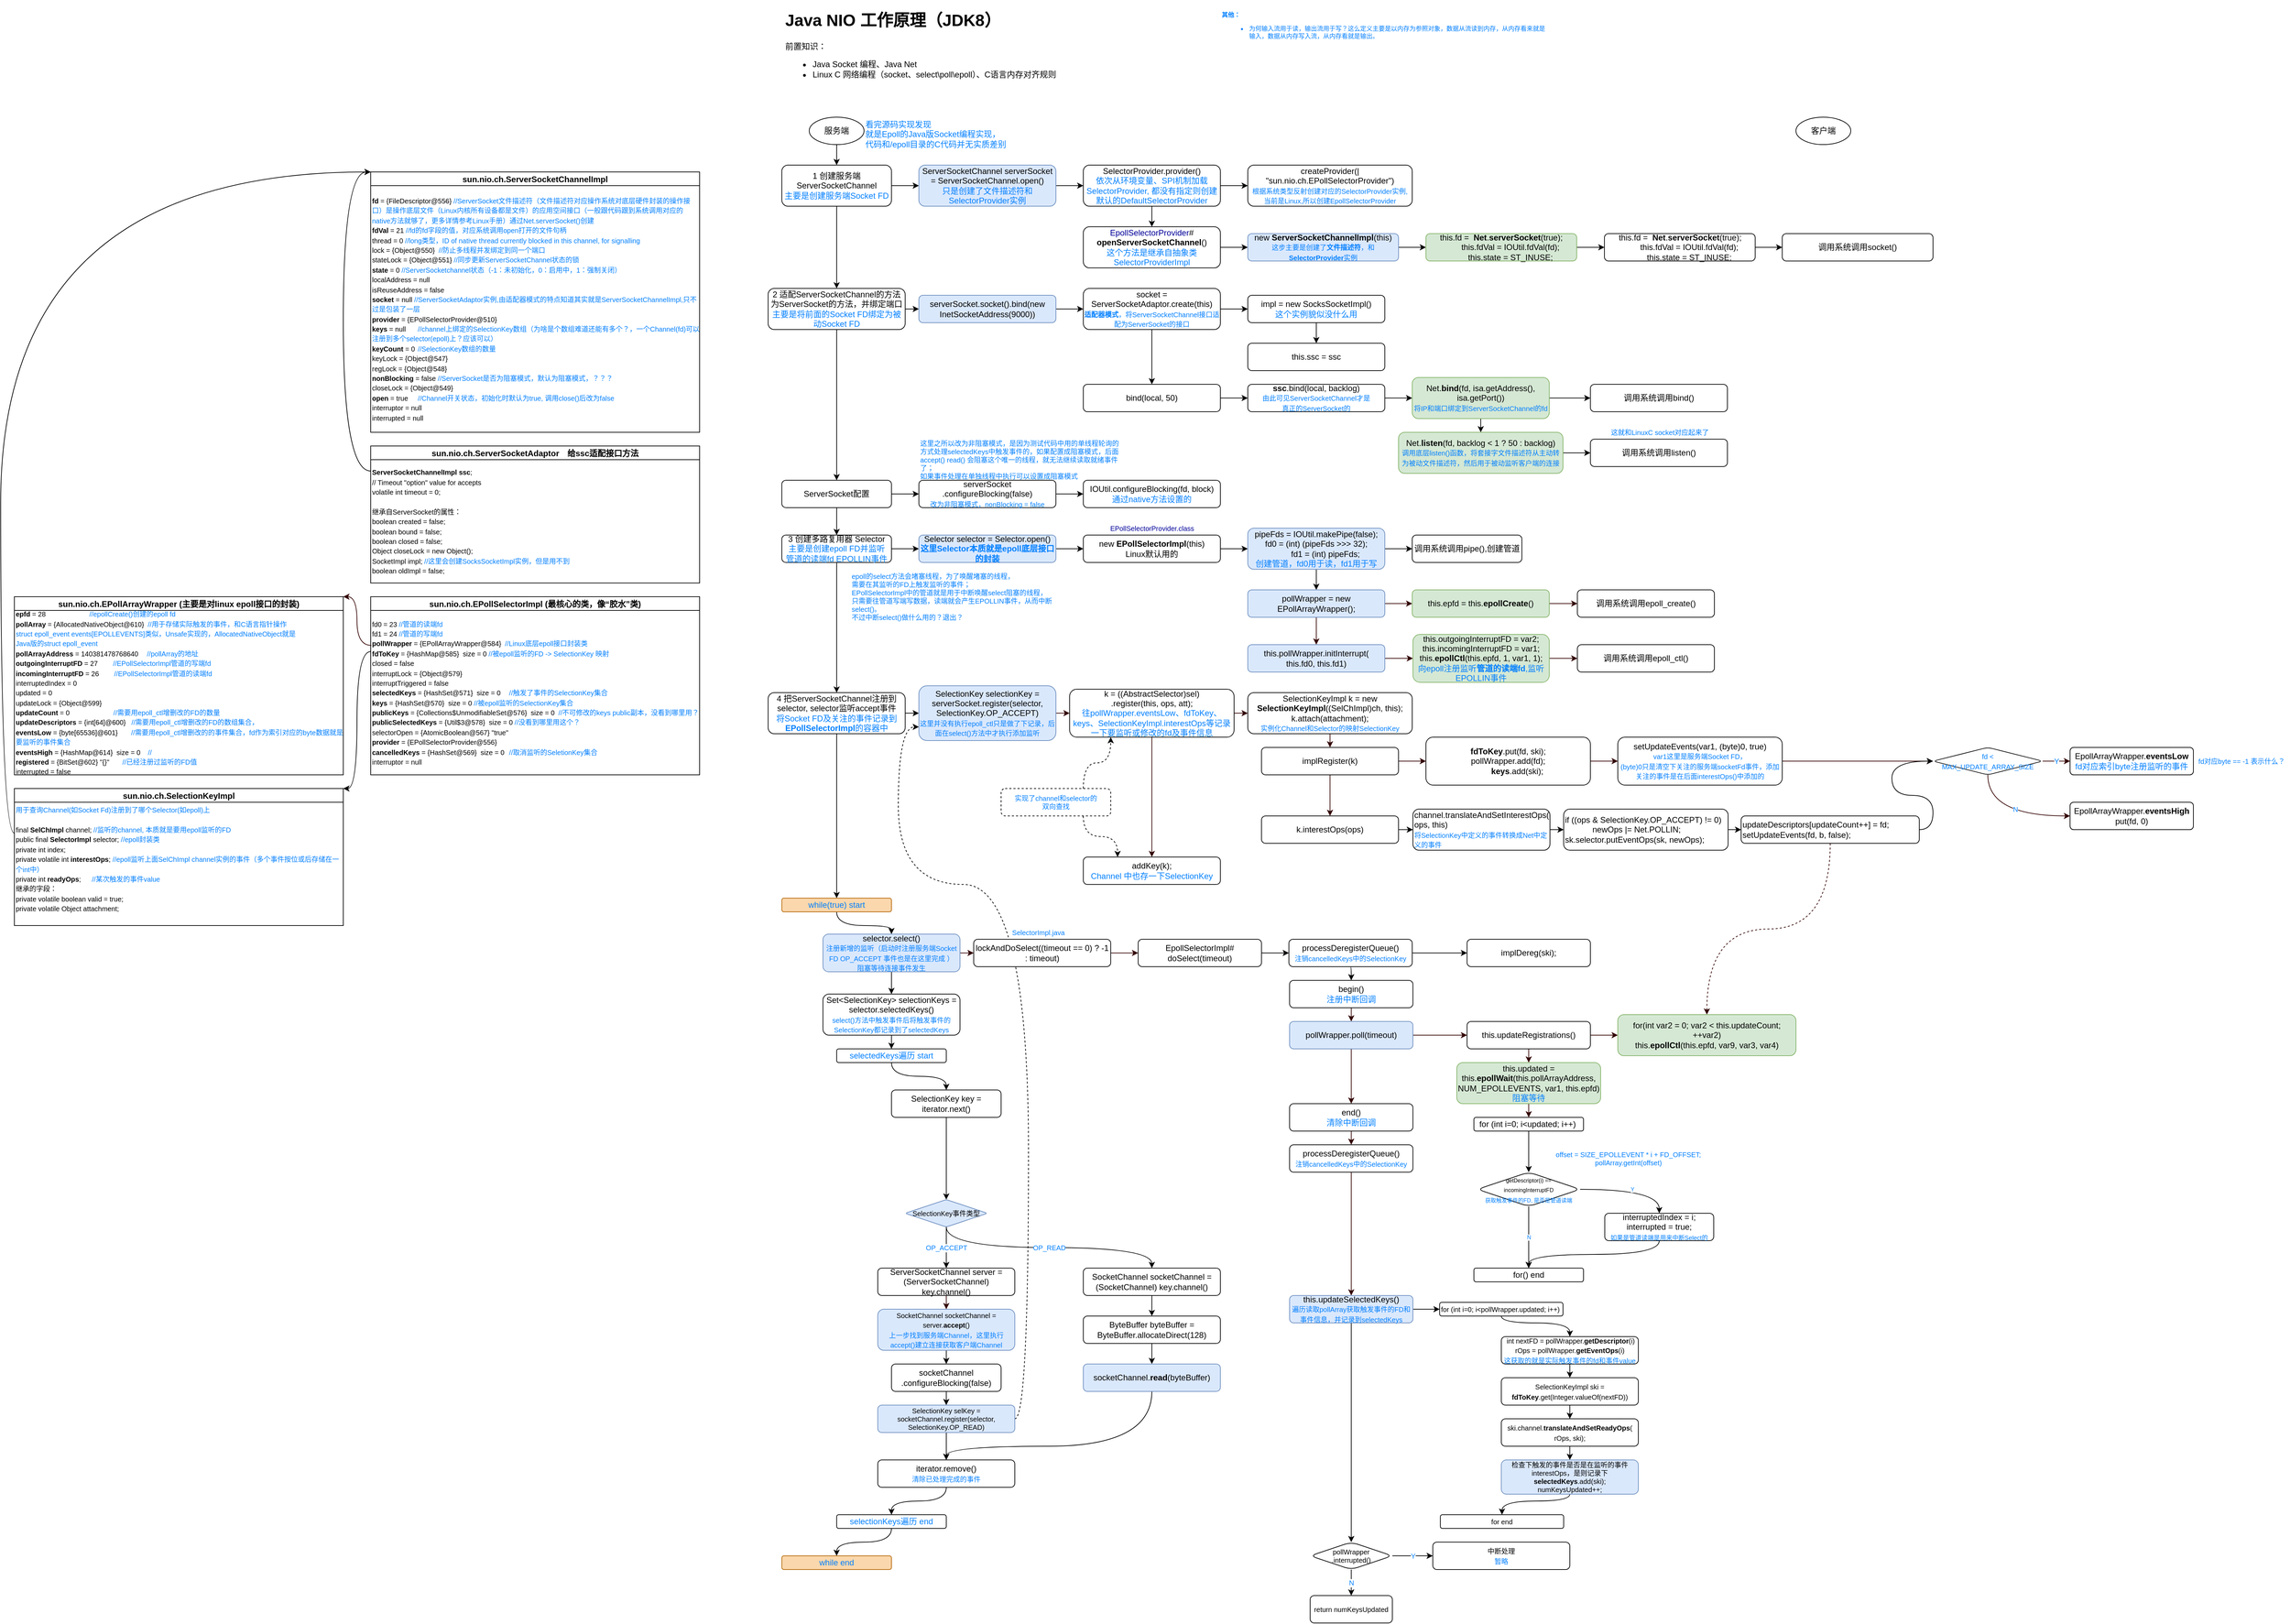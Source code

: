 <mxfile version="16.1.2" type="device" pages="2"><diagram id="C5RBs43oDa-KdzZeNtuy" name="Java NIO 工作流程"><mxGraphModel dx="2810" dy="725" grid="1" gridSize="10" guides="1" tooltips="1" connect="1" arrows="1" fold="1" page="1" pageScale="1" pageWidth="827" pageHeight="1169" math="0" shadow="0"><root><mxCell id="WIyWlLk6GJQsqaUBKTNV-0"/><mxCell id="WIyWlLk6GJQsqaUBKTNV-1" parent="WIyWlLk6GJQsqaUBKTNV-0"/><mxCell id="8LeemYQ3Dip39AOmkqmU-55" style="edgeStyle=orthogonalEdgeStyle;curved=1;rounded=0;orthogonalLoop=1;jettySize=auto;html=1;exitX=1;exitY=0.5;exitDx=0;exitDy=0;entryX=0;entryY=0.75;entryDx=0;entryDy=0;fontSize=10;fontColor=#007FFF;dashed=1;" parent="WIyWlLk6GJQsqaUBKTNV-1" source="_Ud4IvRuXKHlU2RU2Mxn-42" target="_Ud4IvRuXKHlU2RU2Mxn-20" edge="1"><mxGeometry relative="1" as="geometry"><Array as="points"><mxPoint x="400" y="2080"/><mxPoint x="400" y="1300"/><mxPoint x="210" y="1300"/><mxPoint x="210" y="1070"/></Array></mxGeometry></mxCell><mxCell id="_Ud4IvRuXKHlU2RU2Mxn-5" value="" style="edgeStyle=orthogonalEdgeStyle;curved=1;rounded=0;orthogonalLoop=1;jettySize=auto;html=1;" parent="WIyWlLk6GJQsqaUBKTNV-1" source="WIyWlLk6GJQsqaUBKTNV-3" target="_Ud4IvRuXKHlU2RU2Mxn-4" edge="1"><mxGeometry relative="1" as="geometry"/></mxCell><mxCell id="_Ud4IvRuXKHlU2RU2Mxn-7" value="" style="edgeStyle=orthogonalEdgeStyle;curved=1;rounded=0;orthogonalLoop=1;jettySize=auto;html=1;" parent="WIyWlLk6GJQsqaUBKTNV-1" source="WIyWlLk6GJQsqaUBKTNV-3" target="_Ud4IvRuXKHlU2RU2Mxn-6" edge="1"><mxGeometry relative="1" as="geometry"/></mxCell><mxCell id="WIyWlLk6GJQsqaUBKTNV-3" value="1 创建服务端ServerSocketChannel&lt;br&gt;&lt;font color=&quot;#007fff&quot;&gt;主要是创建服务端Socket FD&lt;/font&gt;" style="rounded=1;whiteSpace=wrap;html=1;fontSize=12;glass=0;strokeWidth=1;shadow=0;" parent="WIyWlLk6GJQsqaUBKTNV-1" vertex="1"><mxGeometry x="40" y="250" width="160" height="60" as="geometry"/></mxCell><mxCell id="_Ud4IvRuXKHlU2RU2Mxn-0" value="&lt;h1&gt;Java NIO 工作原理（JDK8）&lt;br&gt;&lt;/h1&gt;&lt;p&gt;前置知识：&lt;br&gt;&lt;/p&gt;&lt;ul&gt;&lt;li&gt;Java Socket 编程、Java Net&lt;/li&gt;&lt;li&gt;Linux C 网络编程（socket、select\poll\epoll）、C语言内存对齐规则&lt;/li&gt;&lt;/ul&gt;&lt;p&gt;&lt;/p&gt;" style="text;html=1;strokeColor=none;fillColor=none;spacing=5;spacingTop=-20;whiteSpace=wrap;overflow=hidden;rounded=0;" parent="WIyWlLk6GJQsqaUBKTNV-1" vertex="1"><mxGeometry x="40" y="19" width="640" height="161" as="geometry"/></mxCell><mxCell id="_Ud4IvRuXKHlU2RU2Mxn-3" style="edgeStyle=orthogonalEdgeStyle;rounded=0;orthogonalLoop=1;jettySize=auto;html=1;exitX=0.5;exitY=1;exitDx=0;exitDy=0;curved=1;" parent="WIyWlLk6GJQsqaUBKTNV-1" source="_Ud4IvRuXKHlU2RU2Mxn-1" target="WIyWlLk6GJQsqaUBKTNV-3" edge="1"><mxGeometry relative="1" as="geometry"/></mxCell><mxCell id="_Ud4IvRuXKHlU2RU2Mxn-1" value="服务端" style="ellipse;whiteSpace=wrap;html=1;" parent="WIyWlLk6GJQsqaUBKTNV-1" vertex="1"><mxGeometry x="80" y="180" width="80" height="40" as="geometry"/></mxCell><mxCell id="_Ud4IvRuXKHlU2RU2Mxn-2" value="客户端" style="ellipse;whiteSpace=wrap;html=1;" parent="WIyWlLk6GJQsqaUBKTNV-1" vertex="1"><mxGeometry x="1520" y="180" width="80" height="40" as="geometry"/></mxCell><mxCell id="_Ud4IvRuXKHlU2RU2Mxn-9" value="" style="edgeStyle=orthogonalEdgeStyle;curved=1;rounded=0;orthogonalLoop=1;jettySize=auto;html=1;" parent="WIyWlLk6GJQsqaUBKTNV-1" source="_Ud4IvRuXKHlU2RU2Mxn-4" target="_Ud4IvRuXKHlU2RU2Mxn-8" edge="1"><mxGeometry relative="1" as="geometry"/></mxCell><mxCell id="_Ud4IvRuXKHlU2RU2Mxn-11" value="" style="edgeStyle=orthogonalEdgeStyle;curved=1;rounded=0;orthogonalLoop=1;jettySize=auto;html=1;" parent="WIyWlLk6GJQsqaUBKTNV-1" source="_Ud4IvRuXKHlU2RU2Mxn-4" target="_Ud4IvRuXKHlU2RU2Mxn-10" edge="1"><mxGeometry relative="1" as="geometry"/></mxCell><mxCell id="_Ud4IvRuXKHlU2RU2Mxn-4" value="2 适配ServerSocketChannel的方法为ServerSocket的方法，并绑定端口&lt;br&gt;&lt;font color=&quot;#007fff&quot;&gt;主要是将前面的Socket FD绑定为被动Socket FD&lt;/font&gt;" style="rounded=1;whiteSpace=wrap;html=1;fontSize=12;glass=0;strokeWidth=1;shadow=0;" parent="WIyWlLk6GJQsqaUBKTNV-1" vertex="1"><mxGeometry x="20" y="430" width="200" height="60" as="geometry"/></mxCell><mxCell id="_Ud4IvRuXKHlU2RU2Mxn-61" value="" style="edgeStyle=orthogonalEdgeStyle;curved=1;rounded=0;orthogonalLoop=1;jettySize=auto;html=1;fontSize=10;fontColor=#007FFF;" parent="WIyWlLk6GJQsqaUBKTNV-1" source="_Ud4IvRuXKHlU2RU2Mxn-6" target="_Ud4IvRuXKHlU2RU2Mxn-60" edge="1"><mxGeometry relative="1" as="geometry"/></mxCell><mxCell id="_Ud4IvRuXKHlU2RU2Mxn-6" value="ServerSocketChannel serverSocket = ServerSocketChannel.open()&lt;br&gt;&lt;font color=&quot;#007fff&quot;&gt;只是创建了文件描述符和SelectorProvider实例&lt;/font&gt;" style="rounded=1;whiteSpace=wrap;html=1;fontSize=12;glass=0;strokeWidth=1;shadow=0;fillColor=#dae8fc;strokeColor=#6c8ebf;" parent="WIyWlLk6GJQsqaUBKTNV-1" vertex="1"><mxGeometry x="240" y="250" width="200" height="60" as="geometry"/></mxCell><mxCell id="_Ud4IvRuXKHlU2RU2Mxn-72" value="" style="edgeStyle=orthogonalEdgeStyle;curved=1;rounded=0;orthogonalLoop=1;jettySize=auto;html=1;fontSize=10;fontColor=#007FFF;" parent="WIyWlLk6GJQsqaUBKTNV-1" source="_Ud4IvRuXKHlU2RU2Mxn-8" target="_Ud4IvRuXKHlU2RU2Mxn-71" edge="1"><mxGeometry relative="1" as="geometry"/></mxCell><mxCell id="_Ud4IvRuXKHlU2RU2Mxn-8" value="serverSocket.socket().bind(new InetSocketAddress(9000))" style="rounded=1;whiteSpace=wrap;html=1;fontSize=12;glass=0;strokeWidth=1;shadow=0;fillColor=#dae8fc;strokeColor=#6c8ebf;" parent="WIyWlLk6GJQsqaUBKTNV-1" vertex="1"><mxGeometry x="240" y="440" width="200" height="40" as="geometry"/></mxCell><mxCell id="_Ud4IvRuXKHlU2RU2Mxn-13" value="" style="edgeStyle=orthogonalEdgeStyle;curved=1;rounded=0;orthogonalLoop=1;jettySize=auto;html=1;" parent="WIyWlLk6GJQsqaUBKTNV-1" source="_Ud4IvRuXKHlU2RU2Mxn-10" target="_Ud4IvRuXKHlU2RU2Mxn-12" edge="1"><mxGeometry relative="1" as="geometry"/></mxCell><mxCell id="_Ud4IvRuXKHlU2RU2Mxn-17" value="" style="edgeStyle=orthogonalEdgeStyle;curved=1;rounded=0;orthogonalLoop=1;jettySize=auto;html=1;" parent="WIyWlLk6GJQsqaUBKTNV-1" source="_Ud4IvRuXKHlU2RU2Mxn-10" target="_Ud4IvRuXKHlU2RU2Mxn-16" edge="1"><mxGeometry relative="1" as="geometry"/></mxCell><mxCell id="_Ud4IvRuXKHlU2RU2Mxn-10" value="ServerSocket配置" style="rounded=1;whiteSpace=wrap;html=1;fontSize=12;glass=0;strokeWidth=1;shadow=0;" parent="WIyWlLk6GJQsqaUBKTNV-1" vertex="1"><mxGeometry x="40" y="710" width="160" height="40" as="geometry"/></mxCell><mxCell id="_Ud4IvRuXKHlU2RU2Mxn-15" value="" style="edgeStyle=orthogonalEdgeStyle;curved=1;rounded=0;orthogonalLoop=1;jettySize=auto;html=1;" parent="WIyWlLk6GJQsqaUBKTNV-1" source="_Ud4IvRuXKHlU2RU2Mxn-12" target="_Ud4IvRuXKHlU2RU2Mxn-14" edge="1"><mxGeometry relative="1" as="geometry"/></mxCell><mxCell id="_Ud4IvRuXKHlU2RU2Mxn-19" value="" style="edgeStyle=orthogonalEdgeStyle;curved=1;rounded=0;orthogonalLoop=1;jettySize=auto;html=1;" parent="WIyWlLk6GJQsqaUBKTNV-1" source="_Ud4IvRuXKHlU2RU2Mxn-12" target="_Ud4IvRuXKHlU2RU2Mxn-18" edge="1"><mxGeometry relative="1" as="geometry"/></mxCell><mxCell id="_Ud4IvRuXKHlU2RU2Mxn-12" value="3 创建多路复用器 Selector&lt;br&gt;&lt;font color=&quot;#007fff&quot;&gt;主要是创建epoll FD并监听&lt;br&gt;管道的读端fd EPOLLIN事件&lt;br&gt;&lt;/font&gt;" style="rounded=1;whiteSpace=wrap;html=1;fontSize=12;glass=0;strokeWidth=1;shadow=0;" parent="WIyWlLk6GJQsqaUBKTNV-1" vertex="1"><mxGeometry x="40" y="790" width="160" height="40" as="geometry"/></mxCell><mxCell id="_Ud4IvRuXKHlU2RU2Mxn-21" value="" style="edgeStyle=orthogonalEdgeStyle;curved=1;rounded=0;orthogonalLoop=1;jettySize=auto;html=1;" parent="WIyWlLk6GJQsqaUBKTNV-1" source="_Ud4IvRuXKHlU2RU2Mxn-14" target="_Ud4IvRuXKHlU2RU2Mxn-20" edge="1"><mxGeometry relative="1" as="geometry"/></mxCell><mxCell id="_Ud4IvRuXKHlU2RU2Mxn-23" value="" style="edgeStyle=orthogonalEdgeStyle;curved=1;rounded=0;orthogonalLoop=1;jettySize=auto;html=1;" parent="WIyWlLk6GJQsqaUBKTNV-1" source="_Ud4IvRuXKHlU2RU2Mxn-14" target="_Ud4IvRuXKHlU2RU2Mxn-22" edge="1"><mxGeometry relative="1" as="geometry"/></mxCell><mxCell id="_Ud4IvRuXKHlU2RU2Mxn-14" value="4 把ServerSocketChannel注册到selector, selector监听accept事件&lt;br&gt;&lt;font color=&quot;#007fff&quot;&gt;将Socket FD及关注的事件记录到&lt;b&gt;EPollSelectorImpl&lt;/b&gt;的容器中&lt;/font&gt;" style="rounded=1;whiteSpace=wrap;html=1;fontSize=12;glass=0;strokeWidth=1;shadow=0;" parent="WIyWlLk6GJQsqaUBKTNV-1" vertex="1"><mxGeometry x="20" y="1020" width="200" height="60" as="geometry"/></mxCell><mxCell id="_Ud4IvRuXKHlU2RU2Mxn-96" value="" style="edgeStyle=orthogonalEdgeStyle;curved=1;rounded=0;orthogonalLoop=1;jettySize=auto;html=1;fontSize=10;fontColor=#007FFF;" parent="WIyWlLk6GJQsqaUBKTNV-1" source="_Ud4IvRuXKHlU2RU2Mxn-16" target="_Ud4IvRuXKHlU2RU2Mxn-95" edge="1"><mxGeometry relative="1" as="geometry"/></mxCell><mxCell id="_Ud4IvRuXKHlU2RU2Mxn-16" value="serverSocket&lt;br&gt;.configureBlocking(false)&lt;br&gt;&lt;font color=&quot;#007fff&quot; style=&quot;font-size: 10px&quot;&gt;改为非阻塞模式，&lt;/font&gt;&lt;font color=&quot;#007fff&quot;&gt;&lt;span style=&quot;font-size: 10px&quot;&gt;nonBlocking = false&lt;/span&gt;&lt;/font&gt;" style="rounded=1;whiteSpace=wrap;html=1;fontSize=12;glass=0;strokeWidth=1;shadow=0;" parent="WIyWlLk6GJQsqaUBKTNV-1" vertex="1"><mxGeometry x="240" y="710" width="200" height="40" as="geometry"/></mxCell><mxCell id="_Ud4IvRuXKHlU2RU2Mxn-99" value="" style="edgeStyle=orthogonalEdgeStyle;curved=1;rounded=0;orthogonalLoop=1;jettySize=auto;html=1;fontSize=10;fontColor=#007FFF;" parent="WIyWlLk6GJQsqaUBKTNV-1" source="_Ud4IvRuXKHlU2RU2Mxn-18" target="_Ud4IvRuXKHlU2RU2Mxn-98" edge="1"><mxGeometry relative="1" as="geometry"/></mxCell><mxCell id="_Ud4IvRuXKHlU2RU2Mxn-18" value="Selector selector = Selector.open()&lt;br&gt;&lt;font color=&quot;#007fff&quot;&gt;&lt;b&gt;这里Selector本质就是epoll底层接口的封装&lt;/b&gt;&lt;/font&gt;" style="rounded=1;whiteSpace=wrap;html=1;fontSize=12;glass=0;strokeWidth=1;shadow=0;fillColor=#dae8fc;strokeColor=#6c8ebf;" parent="WIyWlLk6GJQsqaUBKTNV-1" vertex="1"><mxGeometry x="240" y="790" width="200" height="40" as="geometry"/></mxCell><mxCell id="vMLwcvEIQ6NcWGhzbUon-21" value="" style="edgeStyle=orthogonalEdgeStyle;curved=1;rounded=0;orthogonalLoop=1;jettySize=auto;html=1;fontColor=#007FFF;strokeColor=#330000;" parent="WIyWlLk6GJQsqaUBKTNV-1" source="_Ud4IvRuXKHlU2RU2Mxn-20" target="vMLwcvEIQ6NcWGhzbUon-20" edge="1"><mxGeometry relative="1" as="geometry"/></mxCell><mxCell id="_Ud4IvRuXKHlU2RU2Mxn-20" value="SelectionKey selectionKey = serverSocket.register(selector, SelectionKey.OP_ACCEPT)&lt;br&gt;&lt;font color=&quot;#007fff&quot; style=&quot;font-size: 10px&quot;&gt;这里并没有执行epoll_ctl只是做了下记录，后面在select()方法中才执行添加监听&lt;/font&gt;" style="rounded=1;whiteSpace=wrap;html=1;fontSize=12;glass=0;strokeWidth=1;shadow=0;fillColor=#dae8fc;strokeColor=#6c8ebf;" parent="WIyWlLk6GJQsqaUBKTNV-1" vertex="1"><mxGeometry x="240" y="1010" width="200" height="80" as="geometry"/></mxCell><mxCell id="_Ud4IvRuXKHlU2RU2Mxn-25" value="" style="edgeStyle=orthogonalEdgeStyle;curved=1;rounded=0;orthogonalLoop=1;jettySize=auto;html=1;" parent="WIyWlLk6GJQsqaUBKTNV-1" source="_Ud4IvRuXKHlU2RU2Mxn-22" target="_Ud4IvRuXKHlU2RU2Mxn-24" edge="1"><mxGeometry relative="1" as="geometry"/></mxCell><mxCell id="_Ud4IvRuXKHlU2RU2Mxn-22" value="&lt;font color=&quot;#007fff&quot;&gt;while(true) start&lt;/font&gt;" style="rounded=1;whiteSpace=wrap;html=1;fontSize=12;glass=0;strokeWidth=1;shadow=0;fillColor=#fad7ac;strokeColor=#b46504;" parent="WIyWlLk6GJQsqaUBKTNV-1" vertex="1"><mxGeometry x="40" y="1320" width="160" height="20" as="geometry"/></mxCell><mxCell id="_Ud4IvRuXKHlU2RU2Mxn-28" value="" style="edgeStyle=orthogonalEdgeStyle;curved=1;rounded=0;orthogonalLoop=1;jettySize=auto;html=1;fontColor=#007FFF;" parent="WIyWlLk6GJQsqaUBKTNV-1" source="_Ud4IvRuXKHlU2RU2Mxn-24" target="_Ud4IvRuXKHlU2RU2Mxn-27" edge="1"><mxGeometry relative="1" as="geometry"/></mxCell><mxCell id="vMLwcvEIQ6NcWGhzbUon-51" value="" style="edgeStyle=orthogonalEdgeStyle;curved=1;rounded=0;orthogonalLoop=1;jettySize=auto;html=1;fontSize=10;fontColor=#007FFF;strokeColor=#330000;" parent="WIyWlLk6GJQsqaUBKTNV-1" source="_Ud4IvRuXKHlU2RU2Mxn-24" target="vMLwcvEIQ6NcWGhzbUon-50" edge="1"><mxGeometry relative="1" as="geometry"/></mxCell><mxCell id="_Ud4IvRuXKHlU2RU2Mxn-24" value="selector.select()&lt;br&gt;&lt;font style=&quot;font-size: 10px&quot;&gt;&lt;font color=&quot;#007fff&quot; style=&quot;font-size: 10px&quot;&gt;注册新增的监听（启动时注册服务端Socket FD OP_ACCEPT 事件也是在这里完成 ）&lt;/font&gt;&lt;br&gt;&lt;font color=&quot;#007fff&quot; style=&quot;font-size: 10px&quot;&gt;阻塞等待连接事件发生&lt;/font&gt;&lt;/font&gt;" style="rounded=1;whiteSpace=wrap;html=1;fontSize=12;glass=0;strokeWidth=1;shadow=0;fillColor=#dae8fc;strokeColor=#6c8ebf;" parent="WIyWlLk6GJQsqaUBKTNV-1" vertex="1"><mxGeometry x="100" y="1372.5" width="200" height="55" as="geometry"/></mxCell><mxCell id="_Ud4IvRuXKHlU2RU2Mxn-26" value="&lt;font color=&quot;#007fff&quot;&gt;while end&lt;/font&gt;" style="rounded=1;whiteSpace=wrap;html=1;fontSize=12;glass=0;strokeWidth=1;shadow=0;fillColor=#fad7ac;strokeColor=#b46504;" parent="WIyWlLk6GJQsqaUBKTNV-1" vertex="1"><mxGeometry x="40" y="2280" width="160" height="20" as="geometry"/></mxCell><mxCell id="_Ud4IvRuXKHlU2RU2Mxn-30" value="" style="edgeStyle=orthogonalEdgeStyle;curved=1;rounded=0;orthogonalLoop=1;jettySize=auto;html=1;fontColor=#007FFF;" parent="WIyWlLk6GJQsqaUBKTNV-1" source="_Ud4IvRuXKHlU2RU2Mxn-27" target="_Ud4IvRuXKHlU2RU2Mxn-29" edge="1"><mxGeometry relative="1" as="geometry"/></mxCell><mxCell id="_Ud4IvRuXKHlU2RU2Mxn-27" value="Set&amp;lt;SelectionKey&amp;gt; selectionKeys = selector.selectedKeys()&lt;br&gt;&lt;font color=&quot;#007fff&quot; style=&quot;font-size: 10px&quot;&gt;select()方法中触发事件后将触发事件的SelectionKey都记录到了selectedKeys&lt;/font&gt;" style="rounded=1;whiteSpace=wrap;html=1;fontSize=12;glass=0;strokeWidth=1;shadow=0;" parent="WIyWlLk6GJQsqaUBKTNV-1" vertex="1"><mxGeometry x="100" y="1460" width="200" height="60" as="geometry"/></mxCell><mxCell id="_Ud4IvRuXKHlU2RU2Mxn-34" value="" style="edgeStyle=orthogonalEdgeStyle;curved=1;rounded=0;orthogonalLoop=1;jettySize=auto;html=1;fontColor=#007FFF;" parent="WIyWlLk6GJQsqaUBKTNV-1" source="_Ud4IvRuXKHlU2RU2Mxn-29" target="_Ud4IvRuXKHlU2RU2Mxn-33" edge="1"><mxGeometry relative="1" as="geometry"/></mxCell><mxCell id="_Ud4IvRuXKHlU2RU2Mxn-29" value="&lt;font color=&quot;#007fff&quot;&gt;selectedKeys遍历 start&lt;/font&gt;" style="rounded=1;whiteSpace=wrap;html=1;fontSize=12;glass=0;strokeWidth=1;shadow=0;" parent="WIyWlLk6GJQsqaUBKTNV-1" vertex="1"><mxGeometry x="120" y="1540" width="160" height="20" as="geometry"/></mxCell><mxCell id="_Ud4IvRuXKHlU2RU2Mxn-59" style="edgeStyle=orthogonalEdgeStyle;curved=1;rounded=0;orthogonalLoop=1;jettySize=auto;html=1;exitX=0.5;exitY=1;exitDx=0;exitDy=0;fontSize=10;fontColor=#007FFF;" parent="WIyWlLk6GJQsqaUBKTNV-1" source="_Ud4IvRuXKHlU2RU2Mxn-31" target="_Ud4IvRuXKHlU2RU2Mxn-26" edge="1"><mxGeometry relative="1" as="geometry"/></mxCell><mxCell id="_Ud4IvRuXKHlU2RU2Mxn-31" value="&lt;font color=&quot;#007fff&quot;&gt;selectionKeys遍历 end&lt;/font&gt;" style="rounded=1;whiteSpace=wrap;html=1;fontSize=12;glass=0;strokeWidth=1;shadow=0;" parent="WIyWlLk6GJQsqaUBKTNV-1" vertex="1"><mxGeometry x="120" y="2220" width="160" height="20" as="geometry"/></mxCell><mxCell id="_Ud4IvRuXKHlU2RU2Mxn-36" value="" style="edgeStyle=orthogonalEdgeStyle;curved=1;rounded=0;orthogonalLoop=1;jettySize=auto;html=1;fontColor=#000000;entryX=0.5;entryY=0;entryDx=0;entryDy=0;exitX=0.5;exitY=1;exitDx=0;exitDy=0;" parent="WIyWlLk6GJQsqaUBKTNV-1" source="_Ud4IvRuXKHlU2RU2Mxn-33" target="_Ud4IvRuXKHlU2RU2Mxn-44" edge="1"><mxGeometry relative="1" as="geometry"><mxPoint x="280" y="1760" as="targetPoint"/><mxPoint x="280" y="1740" as="sourcePoint"/></mxGeometry></mxCell><mxCell id="_Ud4IvRuXKHlU2RU2Mxn-33" value="&lt;font&gt;SelectionKey key = iterator.next()&lt;/font&gt;" style="rounded=1;whiteSpace=wrap;html=1;fontSize=12;glass=0;strokeWidth=1;shadow=0;fontColor=#000000;" parent="WIyWlLk6GJQsqaUBKTNV-1" vertex="1"><mxGeometry x="200" y="1600" width="160" height="40" as="geometry"/></mxCell><mxCell id="_Ud4IvRuXKHlU2RU2Mxn-41" value="" style="edgeStyle=orthogonalEdgeStyle;curved=1;rounded=0;orthogonalLoop=1;jettySize=auto;html=1;fontColor=#000000;" parent="WIyWlLk6GJQsqaUBKTNV-1" source="_Ud4IvRuXKHlU2RU2Mxn-38" target="_Ud4IvRuXKHlU2RU2Mxn-40" edge="1"><mxGeometry relative="1" as="geometry"/></mxCell><mxCell id="_Ud4IvRuXKHlU2RU2Mxn-38" value="&lt;font style=&quot;font-size: 10px&quot;&gt;SocketChannel socketChannel = server.&lt;b&gt;accept&lt;/b&gt;()&lt;br&gt;&lt;font color=&quot;#007fff&quot; style=&quot;font-size: 10px&quot;&gt;上一步找到服务端Channel，这里执行accept()建立连接获取客户端Channel&lt;/font&gt;&lt;br&gt;&lt;/font&gt;" style="rounded=1;whiteSpace=wrap;html=1;fontSize=12;glass=0;strokeWidth=1;shadow=0;fillColor=#dae8fc;strokeColor=#6c8ebf;" parent="WIyWlLk6GJQsqaUBKTNV-1" vertex="1"><mxGeometry x="180" y="1920" width="200" height="60" as="geometry"/></mxCell><mxCell id="_Ud4IvRuXKHlU2RU2Mxn-43" value="" style="edgeStyle=orthogonalEdgeStyle;curved=1;rounded=0;orthogonalLoop=1;jettySize=auto;html=1;fontColor=#000000;" parent="WIyWlLk6GJQsqaUBKTNV-1" source="_Ud4IvRuXKHlU2RU2Mxn-40" target="_Ud4IvRuXKHlU2RU2Mxn-42" edge="1"><mxGeometry relative="1" as="geometry"/></mxCell><mxCell id="_Ud4IvRuXKHlU2RU2Mxn-40" value="&lt;font&gt;socketChannel&lt;br&gt;.configureBlocking(false)&lt;/font&gt;" style="rounded=1;whiteSpace=wrap;html=1;fontSize=12;glass=0;strokeWidth=1;shadow=0;fontColor=#000000;" parent="WIyWlLk6GJQsqaUBKTNV-1" vertex="1"><mxGeometry x="200" y="2000" width="160" height="40" as="geometry"/></mxCell><mxCell id="_Ud4IvRuXKHlU2RU2Mxn-56" value="" style="edgeStyle=orthogonalEdgeStyle;curved=1;rounded=0;orthogonalLoop=1;jettySize=auto;html=1;fontSize=10;fontColor=#000000;" parent="WIyWlLk6GJQsqaUBKTNV-1" source="_Ud4IvRuXKHlU2RU2Mxn-42" target="_Ud4IvRuXKHlU2RU2Mxn-55" edge="1"><mxGeometry relative="1" as="geometry"/></mxCell><mxCell id="_Ud4IvRuXKHlU2RU2Mxn-42" value="SelectionKey selKey = socketChannel.register(selector, SelectionKey.OP_READ)" style="rounded=1;whiteSpace=wrap;html=1;fontSize=10;glass=0;strokeWidth=1;shadow=0;fillColor=#dae8fc;strokeColor=#6c8ebf;" parent="WIyWlLk6GJQsqaUBKTNV-1" vertex="1"><mxGeometry x="180" y="2060" width="200" height="40" as="geometry"/></mxCell><mxCell id="_Ud4IvRuXKHlU2RU2Mxn-47" value="&lt;font color=&quot;#007fff&quot;&gt;OP_ACCEPT&lt;/font&gt;" style="edgeStyle=orthogonalEdgeStyle;curved=1;rounded=0;orthogonalLoop=1;jettySize=auto;html=1;fontSize=10;fontColor=#000000;entryX=0.5;entryY=0;entryDx=0;entryDy=0;" parent="WIyWlLk6GJQsqaUBKTNV-1" source="_Ud4IvRuXKHlU2RU2Mxn-44" target="_Ud4IvRuXKHlU2RU2Mxn-50" edge="1"><mxGeometry relative="1" as="geometry"><mxPoint x="290" y="1870" as="targetPoint"/></mxGeometry></mxCell><mxCell id="_Ud4IvRuXKHlU2RU2Mxn-49" value="&lt;font color=&quot;#007fff&quot;&gt;OP_READ&lt;/font&gt;" style="edgeStyle=orthogonalEdgeStyle;curved=1;rounded=0;orthogonalLoop=1;jettySize=auto;html=1;exitX=0.5;exitY=1;exitDx=0;exitDy=0;entryX=0.5;entryY=0;entryDx=0;entryDy=0;fontSize=10;fontColor=#000000;" parent="WIyWlLk6GJQsqaUBKTNV-1" source="_Ud4IvRuXKHlU2RU2Mxn-44" target="_Ud4IvRuXKHlU2RU2Mxn-48" edge="1"><mxGeometry relative="1" as="geometry"><Array as="points"><mxPoint x="280" y="1830"/><mxPoint x="580" y="1830"/></Array></mxGeometry></mxCell><mxCell id="_Ud4IvRuXKHlU2RU2Mxn-44" value="&lt;font style=&quot;font-size: 10px&quot;&gt;SelectionKey事件类型&lt;/font&gt;" style="rhombus;whiteSpace=wrap;html=1;rounded=1;glass=0;strokeWidth=1;shadow=0;arcSize=7;fillColor=#dae8fc;strokeColor=#6c8ebf;" parent="WIyWlLk6GJQsqaUBKTNV-1" vertex="1"><mxGeometry x="220" y="1760" width="120" height="40" as="geometry"/></mxCell><mxCell id="_Ud4IvRuXKHlU2RU2Mxn-52" value="" style="edgeStyle=orthogonalEdgeStyle;curved=1;rounded=0;orthogonalLoop=1;jettySize=auto;html=1;fontSize=10;fontColor=#000000;" parent="WIyWlLk6GJQsqaUBKTNV-1" source="_Ud4IvRuXKHlU2RU2Mxn-48" target="_Ud4IvRuXKHlU2RU2Mxn-51" edge="1"><mxGeometry relative="1" as="geometry"/></mxCell><mxCell id="_Ud4IvRuXKHlU2RU2Mxn-48" value="&lt;font&gt;SocketChannel socketChannel = (SocketChannel) key.channel()&lt;/font&gt;" style="rounded=1;whiteSpace=wrap;html=1;fontSize=12;glass=0;strokeWidth=1;shadow=0;fontColor=#000000;" parent="WIyWlLk6GJQsqaUBKTNV-1" vertex="1"><mxGeometry x="480" y="1860" width="200" height="40" as="geometry"/></mxCell><mxCell id="vMLwcvEIQ6NcWGhzbUon-69" style="edgeStyle=orthogonalEdgeStyle;curved=1;rounded=0;orthogonalLoop=1;jettySize=auto;html=1;exitX=0.5;exitY=1;exitDx=0;exitDy=0;entryX=0.5;entryY=0;entryDx=0;entryDy=0;fontSize=10;fontColor=#007FFF;strokeColor=#330000;" parent="WIyWlLk6GJQsqaUBKTNV-1" source="_Ud4IvRuXKHlU2RU2Mxn-50" target="_Ud4IvRuXKHlU2RU2Mxn-38" edge="1"><mxGeometry relative="1" as="geometry"/></mxCell><mxCell id="_Ud4IvRuXKHlU2RU2Mxn-50" value="&lt;font&gt;ServerSocketChannel server = (ServerSocketChannel) key.channel()&lt;/font&gt;" style="rounded=1;whiteSpace=wrap;html=1;fontSize=12;glass=0;strokeWidth=1;shadow=0;fontColor=#000000;" parent="WIyWlLk6GJQsqaUBKTNV-1" vertex="1"><mxGeometry x="180" y="1860" width="200" height="40" as="geometry"/></mxCell><mxCell id="_Ud4IvRuXKHlU2RU2Mxn-54" value="" style="edgeStyle=orthogonalEdgeStyle;curved=1;rounded=0;orthogonalLoop=1;jettySize=auto;html=1;fontSize=10;fontColor=#000000;" parent="WIyWlLk6GJQsqaUBKTNV-1" source="_Ud4IvRuXKHlU2RU2Mxn-51" target="_Ud4IvRuXKHlU2RU2Mxn-53" edge="1"><mxGeometry relative="1" as="geometry"/></mxCell><mxCell id="_Ud4IvRuXKHlU2RU2Mxn-51" value="&lt;font&gt;ByteBuffer byteBuffer = ByteBuffer.allocateDirect(128)&lt;/font&gt;" style="rounded=1;whiteSpace=wrap;html=1;fontSize=12;glass=0;strokeWidth=1;shadow=0;fontColor=#000000;" parent="WIyWlLk6GJQsqaUBKTNV-1" vertex="1"><mxGeometry x="480" y="1930" width="200" height="40" as="geometry"/></mxCell><mxCell id="_Ud4IvRuXKHlU2RU2Mxn-57" style="edgeStyle=orthogonalEdgeStyle;curved=1;rounded=0;orthogonalLoop=1;jettySize=auto;html=1;exitX=0.5;exitY=1;exitDx=0;exitDy=0;entryX=0.5;entryY=0;entryDx=0;entryDy=0;fontSize=10;fontColor=#000000;" parent="WIyWlLk6GJQsqaUBKTNV-1" source="_Ud4IvRuXKHlU2RU2Mxn-53" target="_Ud4IvRuXKHlU2RU2Mxn-55" edge="1"><mxGeometry relative="1" as="geometry"><Array as="points"><mxPoint x="580" y="2120"/><mxPoint x="280" y="2120"/></Array></mxGeometry></mxCell><mxCell id="_Ud4IvRuXKHlU2RU2Mxn-53" value="&lt;font&gt;socketChannel.&lt;b&gt;read&lt;/b&gt;(byteBuffer)&lt;/font&gt;" style="rounded=1;whiteSpace=wrap;html=1;fontSize=12;glass=0;strokeWidth=1;shadow=0;fillColor=#dae8fc;strokeColor=#6c8ebf;" parent="WIyWlLk6GJQsqaUBKTNV-1" vertex="1"><mxGeometry x="480" y="2000" width="200" height="40" as="geometry"/></mxCell><mxCell id="_Ud4IvRuXKHlU2RU2Mxn-58" style="edgeStyle=orthogonalEdgeStyle;curved=1;rounded=0;orthogonalLoop=1;jettySize=auto;html=1;exitX=0.5;exitY=1;exitDx=0;exitDy=0;entryX=0.5;entryY=0;entryDx=0;entryDy=0;fontSize=10;fontColor=#007FFF;" parent="WIyWlLk6GJQsqaUBKTNV-1" source="_Ud4IvRuXKHlU2RU2Mxn-55" target="_Ud4IvRuXKHlU2RU2Mxn-31" edge="1"><mxGeometry relative="1" as="geometry"/></mxCell><mxCell id="_Ud4IvRuXKHlU2RU2Mxn-55" value="iterator.remove()&lt;br&gt;&lt;font color=&quot;#007fff&quot; style=&quot;font-size: 10px&quot;&gt;清除已处理完成的事件&lt;/font&gt;" style="rounded=1;whiteSpace=wrap;html=1;fontSize=12;glass=0;strokeWidth=1;shadow=0;fontColor=#000000;" parent="WIyWlLk6GJQsqaUBKTNV-1" vertex="1"><mxGeometry x="180" y="2140" width="200" height="40" as="geometry"/></mxCell><mxCell id="_Ud4IvRuXKHlU2RU2Mxn-63" value="" style="edgeStyle=orthogonalEdgeStyle;curved=1;rounded=0;orthogonalLoop=1;jettySize=auto;html=1;fontSize=10;fontColor=#007FFF;" parent="WIyWlLk6GJQsqaUBKTNV-1" source="_Ud4IvRuXKHlU2RU2Mxn-60" target="_Ud4IvRuXKHlU2RU2Mxn-62" edge="1"><mxGeometry relative="1" as="geometry"/></mxCell><mxCell id="_Ud4IvRuXKHlU2RU2Mxn-66" style="edgeStyle=orthogonalEdgeStyle;curved=1;rounded=0;orthogonalLoop=1;jettySize=auto;html=1;exitX=0.5;exitY=1;exitDx=0;exitDy=0;entryX=0.5;entryY=0;entryDx=0;entryDy=0;fontSize=10;fontColor=#007FFF;" parent="WIyWlLk6GJQsqaUBKTNV-1" source="_Ud4IvRuXKHlU2RU2Mxn-60" target="_Ud4IvRuXKHlU2RU2Mxn-64" edge="1"><mxGeometry relative="1" as="geometry"/></mxCell><mxCell id="_Ud4IvRuXKHlU2RU2Mxn-60" value="SelectorProvider.provider()&lt;br&gt;&lt;font color=&quot;#007fff&quot;&gt;依次从环境变量、SPI机制加载SelectorProvider, 都没有指定则创建默认的DefaultSelectorProvider&lt;/font&gt;" style="rounded=1;whiteSpace=wrap;html=1;fontSize=12;glass=0;strokeWidth=1;shadow=0;" parent="WIyWlLk6GJQsqaUBKTNV-1" vertex="1"><mxGeometry x="480" y="250" width="200" height="60" as="geometry"/></mxCell><mxCell id="_Ud4IvRuXKHlU2RU2Mxn-62" value="createProvider(|&lt;br&gt;&quot;sun.nio.ch.EPollSelectorProvider&quot;)&lt;br&gt;&lt;font color=&quot;#007fff&quot; style=&quot;font-size: 10px&quot;&gt;根据系统类型反射创建对应的SelectorProvider实例, 当前是Linux,所以创建EpollSelectorProvider&lt;/font&gt;" style="rounded=1;whiteSpace=wrap;html=1;fontSize=12;glass=0;strokeWidth=1;shadow=0;" parent="WIyWlLk6GJQsqaUBKTNV-1" vertex="1"><mxGeometry x="720" y="250" width="240" height="60" as="geometry"/></mxCell><mxCell id="_Ud4IvRuXKHlU2RU2Mxn-68" value="" style="edgeStyle=orthogonalEdgeStyle;curved=1;rounded=0;orthogonalLoop=1;jettySize=auto;html=1;fontSize=10;fontColor=#007FFF;entryX=0;entryY=0.5;entryDx=0;entryDy=0;" parent="WIyWlLk6GJQsqaUBKTNV-1" source="_Ud4IvRuXKHlU2RU2Mxn-64" target="_Ud4IvRuXKHlU2RU2Mxn-67" edge="1"><mxGeometry relative="1" as="geometry"><mxPoint x="730" y="360" as="targetPoint"/></mxGeometry></mxCell><mxCell id="_Ud4IvRuXKHlU2RU2Mxn-64" value="&lt;font color=&quot;#000099&quot;&gt;EpollSelectorProvider&lt;/font&gt;#&lt;br&gt;&lt;b&gt;openServerSocketChannel&lt;/b&gt;()&lt;br&gt;&lt;font color=&quot;#007fff&quot;&gt;这个方法是继承自抽象类SelectorProviderImpl&lt;/font&gt;" style="rounded=1;whiteSpace=wrap;html=1;fontSize=12;glass=0;strokeWidth=1;shadow=0;" parent="WIyWlLk6GJQsqaUBKTNV-1" vertex="1"><mxGeometry x="480" y="340" width="200" height="60" as="geometry"/></mxCell><mxCell id="r2otj2z_qggjg5XV46mg-1" value="" style="edgeStyle=orthogonalEdgeStyle;rounded=0;orthogonalLoop=1;jettySize=auto;html=1;curved=1;" edge="1" parent="WIyWlLk6GJQsqaUBKTNV-1" source="_Ud4IvRuXKHlU2RU2Mxn-67" target="r2otj2z_qggjg5XV46mg-0"><mxGeometry relative="1" as="geometry"/></mxCell><mxCell id="_Ud4IvRuXKHlU2RU2Mxn-67" value="new &lt;b&gt;ServerSocketChannelImpl&lt;/b&gt;(this)&lt;br&gt;&lt;font color=&quot;#007fff&quot; style=&quot;font-size: 10px&quot;&gt;这步主要是创建了&lt;b&gt;文件描述符&lt;/b&gt;，和&lt;b&gt;SelectorProvider&lt;/b&gt;实例&lt;/font&gt;" style="rounded=1;whiteSpace=wrap;html=1;fontSize=12;glass=0;strokeWidth=1;shadow=0;fillColor=#dae8fc;strokeColor=#6c8ebf;" parent="WIyWlLk6GJQsqaUBKTNV-1" vertex="1"><mxGeometry x="720" y="350" width="220" height="40" as="geometry"/></mxCell><mxCell id="_Ud4IvRuXKHlU2RU2Mxn-69" value="sun.nio.ch.ServerSocketChannelImpl" style="swimlane;startSize=20;" parent="WIyWlLk6GJQsqaUBKTNV-1" vertex="1"><mxGeometry x="-560" y="260" width="480" height="380" as="geometry"/></mxCell><mxCell id="_Ud4IvRuXKHlU2RU2Mxn-70" value="&lt;div&gt;&lt;span style=&quot;font-size: 10px&quot;&gt;&lt;b&gt;fd&lt;/b&gt; = {FileDescriptor@556} &lt;span&gt;&#9;&lt;/span&gt;&lt;font color=&quot;#007fff&quot;&gt;//ServerSocket文件描述符（文件描述符对应操作系统对底层硬件封装的操作接口）&lt;/font&gt;&lt;/span&gt;&lt;font color=&quot;#007fff&quot;&gt;&lt;span style=&quot;font-size: 10px&quot;&gt;是操作底层文件（Linux内核所有设备都是文件）的应用空间接口（一般跟代码跟到系统调用对应的native方法就够了，更多详情参考Linux手册）&lt;/span&gt;&lt;span style=&quot;font-size: 10px&quot;&gt;通过Net.serverSocket()创建&lt;/span&gt;&lt;/font&gt;&lt;/div&gt;&lt;div&gt;&lt;span style=&quot;font-size: 10px&quot;&gt;&lt;b&gt;fdVal&lt;/b&gt; = 21&lt;span&gt;&#9;&#9;&#9;&#9;&#9;&lt;/span&gt;&lt;font color=&quot;#007fff&quot;&gt;//fd的fd字段的值，对应系统调用open打开的文件句柄&lt;/font&gt;&lt;/span&gt;&lt;/div&gt;&lt;div&gt;&lt;span style=&quot;font-size: 10px&quot;&gt;thread = 0&lt;span&gt;&#9;&#9;&#9;&#9;&#9;&lt;/span&gt;&lt;font color=&quot;#007fff&quot;&gt;//long类型，ID of native thread currently blocked in this channel, for signalling&lt;/font&gt;&lt;/span&gt;&lt;/div&gt;&lt;div&gt;&lt;span style=&quot;font-size: 10px&quot;&gt;lock = {Object@550}&amp;nbsp; &lt;font color=&quot;#007fff&quot;&gt;//防止多线程并发绑定到同一个端口&lt;/font&gt;&lt;/span&gt;&lt;/div&gt;&lt;div&gt;&lt;span style=&quot;font-size: 10px&quot;&gt;stateLock = {Object@551} &lt;span&gt;&#9;&lt;/span&gt;&lt;font color=&quot;#007fff&quot;&gt;//同步更新ServerSocketChannel状态的锁&lt;/font&gt;&lt;/span&gt;&lt;/div&gt;&lt;div&gt;&lt;span style=&quot;font-size: 10px&quot;&gt;&lt;b&gt;state&lt;/b&gt; = 0&lt;span&gt;&#9;&#9;&#9;&#9;&#9;&lt;/span&gt;&lt;font color=&quot;#007fff&quot;&gt;//ServerSocketchannel状态（-1：未初始化，0：启用中，1：强制关闭）&lt;/font&gt;&lt;/span&gt;&lt;/div&gt;&lt;div&gt;&lt;span style=&quot;font-size: 10px&quot;&gt;localAddress = null&lt;span&gt;&#9;&#9;&#9;&lt;/span&gt;&lt;/span&gt;&lt;/div&gt;&lt;div&gt;&lt;span style=&quot;font-size: 10px&quot;&gt;isReuseAddress = false&lt;/span&gt;&lt;/div&gt;&lt;div&gt;&lt;span style=&quot;font-size: 10px&quot;&gt;&lt;b&gt;socket&lt;/b&gt; = null&lt;span&gt;&#9;&#9;&#9;&#9;&lt;/span&gt;&lt;font color=&quot;#007fff&quot;&gt;//ServerSocketAdaptor实例,由适配器模式的特点知道其实就是ServerSocketChannelImpl,只不过是包装了一层&lt;/font&gt;&lt;/span&gt;&lt;/div&gt;&lt;div&gt;&lt;span style=&quot;font-size: 10px&quot;&gt;&lt;b&gt;provider&lt;/b&gt; = {EPollSelectorProvider@510}&amp;nbsp;&lt;/span&gt;&lt;/div&gt;&lt;div&gt;&lt;span style=&quot;font-size: 10px&quot;&gt;&lt;b&gt;keys&lt;/b&gt; = null&lt;span style=&quot;white-space: pre&quot;&gt;&#9;&lt;/span&gt;&lt;font color=&quot;#007fff&quot;&gt;//channel上绑定的SelectionKey数组（为啥是个数组难道还能有多个？，一个Channel(fd)可以注册到多个selector(epoll)上？应该可以）&lt;/font&gt;&lt;/span&gt;&lt;/div&gt;&lt;div&gt;&lt;span style=&quot;font-size: 10px&quot;&gt;&lt;b&gt;keyCount&lt;/b&gt; = 0&lt;span style=&quot;white-space: pre&quot;&gt;&#9;&lt;/span&gt;&lt;font color=&quot;#007fff&quot;&gt;//SelectionKey数组的数量&lt;/font&gt;&lt;/span&gt;&lt;/div&gt;&lt;div&gt;&lt;span style=&quot;font-size: 10px&quot;&gt;keyLock = {Object@547}&amp;nbsp;&lt;/span&gt;&lt;/div&gt;&lt;div&gt;&lt;span style=&quot;font-size: 10px&quot;&gt;regLock = {Object@548}&amp;nbsp;&lt;/span&gt;&lt;/div&gt;&lt;div&gt;&lt;span style=&quot;font-size: 10px&quot;&gt;&lt;b&gt;nonBlocking&lt;/b&gt; = false&lt;font color=&quot;#007fff&quot;&gt;&lt;span&gt;&#9;&#9;&#9;&lt;/span&gt;//ServerSocket是否为阻塞模式，默认为阻塞模式，？？？&lt;/font&gt;&lt;/span&gt;&lt;/div&gt;&lt;div&gt;&lt;span style=&quot;font-size: 10px&quot;&gt;closeLock = {Object@549}&amp;nbsp;&lt;/span&gt;&lt;/div&gt;&lt;div&gt;&lt;span style=&quot;font-size: 10px&quot;&gt;&lt;b&gt;open&lt;/b&gt; = true&amp;nbsp;&lt;span style=&quot;white-space: pre&quot;&gt;&#9;&lt;/span&gt;&lt;font color=&quot;#007fff&quot;&gt;//Channel开关状态，初始化时默认为true, 调用close()后改为false&lt;/font&gt;&lt;/span&gt;&lt;/div&gt;&lt;div&gt;&lt;span style=&quot;font-size: 10px&quot;&gt;interruptor = null&lt;/span&gt;&lt;/div&gt;&lt;div&gt;&lt;span style=&quot;font-size: 10px&quot;&gt;interrupted = null&lt;br&gt;&lt;/span&gt;&lt;/div&gt;" style="text;html=1;strokeColor=none;fillColor=none;align=left;verticalAlign=middle;whiteSpace=wrap;rounded=0;" parent="_Ud4IvRuXKHlU2RU2Mxn-69" vertex="1"><mxGeometry y="20" width="480" height="360" as="geometry"/></mxCell><mxCell id="_Ud4IvRuXKHlU2RU2Mxn-74" value="" style="edgeStyle=orthogonalEdgeStyle;curved=1;rounded=0;orthogonalLoop=1;jettySize=auto;html=1;fontSize=10;fontColor=#007FFF;" parent="WIyWlLk6GJQsqaUBKTNV-1" source="_Ud4IvRuXKHlU2RU2Mxn-71" target="_Ud4IvRuXKHlU2RU2Mxn-73" edge="1"><mxGeometry relative="1" as="geometry"/></mxCell><mxCell id="_Ud4IvRuXKHlU2RU2Mxn-80" value="" style="edgeStyle=orthogonalEdgeStyle;curved=1;rounded=0;orthogonalLoop=1;jettySize=auto;html=1;fontSize=10;fontColor=#007FFF;" parent="WIyWlLk6GJQsqaUBKTNV-1" source="_Ud4IvRuXKHlU2RU2Mxn-71" target="_Ud4IvRuXKHlU2RU2Mxn-79" edge="1"><mxGeometry relative="1" as="geometry"/></mxCell><mxCell id="_Ud4IvRuXKHlU2RU2Mxn-71" value="socket = ServerSocketAdaptor.create(this)&lt;br&gt;&lt;font color=&quot;#007fff&quot; style=&quot;font-size: 10px&quot;&gt;&lt;b&gt;适配器模式&lt;/b&gt;，将ServerSocketChannel接口适配为ServerSocket的接口&lt;/font&gt;" style="rounded=1;whiteSpace=wrap;html=1;fontSize=12;glass=0;strokeWidth=1;shadow=0;" parent="WIyWlLk6GJQsqaUBKTNV-1" vertex="1"><mxGeometry x="480" y="430" width="200" height="60" as="geometry"/></mxCell><mxCell id="_Ud4IvRuXKHlU2RU2Mxn-78" value="" style="edgeStyle=orthogonalEdgeStyle;curved=1;rounded=0;orthogonalLoop=1;jettySize=auto;html=1;fontSize=10;fontColor=#007FFF;" parent="WIyWlLk6GJQsqaUBKTNV-1" source="_Ud4IvRuXKHlU2RU2Mxn-73" target="_Ud4IvRuXKHlU2RU2Mxn-77" edge="1"><mxGeometry relative="1" as="geometry"/></mxCell><mxCell id="_Ud4IvRuXKHlU2RU2Mxn-73" value="impl = new SocksSocketImpl()&lt;br&gt;&lt;font color=&quot;#007fff&quot;&gt;这个实例貌似没什么用&lt;/font&gt;" style="rounded=1;whiteSpace=wrap;html=1;fontSize=12;glass=0;strokeWidth=1;shadow=0;" parent="WIyWlLk6GJQsqaUBKTNV-1" vertex="1"><mxGeometry x="720" y="440" width="200" height="40" as="geometry"/></mxCell><mxCell id="_Ud4IvRuXKHlU2RU2Mxn-75" value="sun.nio.ch.ServerSocketAdaptor　给ssc适配接口方法" style="swimlane;startSize=20;" parent="WIyWlLk6GJQsqaUBKTNV-1" vertex="1"><mxGeometry x="-560" y="660" width="480" height="200" as="geometry"/></mxCell><mxCell id="_Ud4IvRuXKHlU2RU2Mxn-76" value="&lt;div&gt;&lt;span style=&quot;font-size: 10px&quot;&gt;&lt;b&gt;ServerSocketChannelImpl ssc&lt;/b&gt;;&lt;/span&gt;&lt;/div&gt;&lt;div&gt;&lt;span style=&quot;font-size: 10px&quot;&gt;// Timeout &quot;option&quot; value for accepts&lt;/span&gt;&lt;br&gt;&lt;/div&gt;&lt;div&gt;&lt;span style=&quot;font-size: 10px&quot;&gt;volatile int timeout = 0;&lt;br&gt;&lt;br&gt;&lt;/span&gt;&lt;/div&gt;&lt;div&gt;&lt;span style=&quot;font-size: 10px&quot;&gt;继承自ServerSocket的属性：&lt;/span&gt;&lt;/div&gt;&lt;div&gt;&lt;div&gt;&lt;span style=&quot;font-size: 10px&quot;&gt;boolean created = false;&lt;/span&gt;&lt;/div&gt;&lt;div&gt;&lt;span style=&quot;font-size: 10px&quot;&gt;boolean bound = false;&lt;/span&gt;&lt;/div&gt;&lt;div&gt;&lt;span style=&quot;font-size: 10px&quot;&gt;boolean closed = false;&lt;/span&gt;&lt;/div&gt;&lt;div&gt;&lt;span style=&quot;font-size: 10px&quot;&gt;Object closeLock = new Object();&lt;/span&gt;&lt;/div&gt;&lt;div&gt;&lt;span style=&quot;font-size: 10px&quot;&gt;SocketImpl impl;&lt;span&gt;&#9;&lt;/span&gt;&lt;font color=&quot;#007fff&quot;&gt;//这里会创建&lt;/font&gt;&lt;/span&gt;&lt;span style=&quot;font-size: 10px&quot;&gt;&lt;font color=&quot;#007fff&quot;&gt;SocksSocketImpl实例，但是用不到&lt;/font&gt;&lt;/span&gt;&lt;/div&gt;&lt;div&gt;&lt;span style=&quot;font-size: 10px&quot;&gt;boolean oldImpl = false;&lt;/span&gt;&lt;/div&gt;&lt;/div&gt;" style="text;html=1;strokeColor=none;fillColor=none;align=left;verticalAlign=middle;whiteSpace=wrap;rounded=0;" parent="_Ud4IvRuXKHlU2RU2Mxn-75" vertex="1"><mxGeometry y="20" width="480" height="180" as="geometry"/></mxCell><mxCell id="_Ud4IvRuXKHlU2RU2Mxn-77" value="this.ssc = ssc" style="rounded=1;whiteSpace=wrap;html=1;fontSize=12;glass=0;strokeWidth=1;shadow=0;" parent="WIyWlLk6GJQsqaUBKTNV-1" vertex="1"><mxGeometry x="720" y="510" width="200" height="40" as="geometry"/></mxCell><mxCell id="_Ud4IvRuXKHlU2RU2Mxn-84" value="" style="edgeStyle=orthogonalEdgeStyle;curved=1;rounded=0;orthogonalLoop=1;jettySize=auto;html=1;fontSize=10;fontColor=#007FFF;" parent="WIyWlLk6GJQsqaUBKTNV-1" source="_Ud4IvRuXKHlU2RU2Mxn-79" target="_Ud4IvRuXKHlU2RU2Mxn-83" edge="1"><mxGeometry relative="1" as="geometry"/></mxCell><mxCell id="_Ud4IvRuXKHlU2RU2Mxn-79" value="bind(local, 50)" style="rounded=1;whiteSpace=wrap;html=1;fontSize=12;glass=0;strokeWidth=1;shadow=0;" parent="WIyWlLk6GJQsqaUBKTNV-1" vertex="1"><mxGeometry x="480" y="570" width="200" height="40" as="geometry"/></mxCell><mxCell id="_Ud4IvRuXKHlU2RU2Mxn-86" value="" style="edgeStyle=orthogonalEdgeStyle;curved=1;rounded=0;orthogonalLoop=1;jettySize=auto;html=1;fontSize=10;fontColor=#007FFF;" parent="WIyWlLk6GJQsqaUBKTNV-1" source="_Ud4IvRuXKHlU2RU2Mxn-83" target="_Ud4IvRuXKHlU2RU2Mxn-85" edge="1"><mxGeometry relative="1" as="geometry"/></mxCell><mxCell id="_Ud4IvRuXKHlU2RU2Mxn-83" value="&lt;b&gt;ssc&lt;/b&gt;.bind(local, backlog)&lt;br&gt;&lt;font color=&quot;#007fff&quot; style=&quot;font-size: 10px&quot;&gt;由此可见ServerSocketChannel才是&lt;br&gt;真正的ServerSocket的&lt;/font&gt;" style="rounded=1;whiteSpace=wrap;html=1;fontSize=12;glass=0;strokeWidth=1;shadow=0;" parent="WIyWlLk6GJQsqaUBKTNV-1" vertex="1"><mxGeometry x="720" y="570" width="200" height="40" as="geometry"/></mxCell><mxCell id="_Ud4IvRuXKHlU2RU2Mxn-88" value="" style="edgeStyle=orthogonalEdgeStyle;curved=1;rounded=0;orthogonalLoop=1;jettySize=auto;html=1;fontSize=10;fontColor=#007FFF;" parent="WIyWlLk6GJQsqaUBKTNV-1" source="_Ud4IvRuXKHlU2RU2Mxn-85" target="_Ud4IvRuXKHlU2RU2Mxn-87" edge="1"><mxGeometry relative="1" as="geometry"/></mxCell><mxCell id="_Ud4IvRuXKHlU2RU2Mxn-91" value="" style="edgeStyle=orthogonalEdgeStyle;curved=1;rounded=0;orthogonalLoop=1;jettySize=auto;html=1;fontSize=10;fontColor=#007FFF;" parent="WIyWlLk6GJQsqaUBKTNV-1" source="_Ud4IvRuXKHlU2RU2Mxn-85" target="_Ud4IvRuXKHlU2RU2Mxn-90" edge="1"><mxGeometry relative="1" as="geometry"/></mxCell><mxCell id="_Ud4IvRuXKHlU2RU2Mxn-85" value="Net.&lt;b&gt;bind&lt;/b&gt;(fd, isa.getAddress(), isa.getPort())&lt;br&gt;&lt;font color=&quot;#007fff&quot; style=&quot;font-size: 10px&quot;&gt;将IP和端口绑定到ServerSocketChannel的fd&lt;/font&gt;" style="rounded=1;whiteSpace=wrap;html=1;fontSize=12;glass=0;strokeWidth=1;shadow=0;fillColor=#d5e8d4;strokeColor=#82b366;" parent="WIyWlLk6GJQsqaUBKTNV-1" vertex="1"><mxGeometry x="960" y="560" width="200" height="60" as="geometry"/></mxCell><mxCell id="_Ud4IvRuXKHlU2RU2Mxn-93" value="" style="edgeStyle=orthogonalEdgeStyle;curved=1;rounded=0;orthogonalLoop=1;jettySize=auto;html=1;fontSize=10;fontColor=#007FFF;" parent="WIyWlLk6GJQsqaUBKTNV-1" source="_Ud4IvRuXKHlU2RU2Mxn-87" target="_Ud4IvRuXKHlU2RU2Mxn-94" edge="1"><mxGeometry relative="1" as="geometry"><mxPoint x="1200" y="670" as="targetPoint"/></mxGeometry></mxCell><mxCell id="_Ud4IvRuXKHlU2RU2Mxn-87" value="Net.&lt;b&gt;listen&lt;/b&gt;(fd, backlog &amp;lt; 1 ? 50 : backlog)&lt;br&gt;&lt;font color=&quot;#007fff&quot; style=&quot;font-size: 10px&quot;&gt;调用底层listen()函数，将套接字文件描述符从主动转为被动文件描述符，然后用于被动监听客户端的连接&lt;/font&gt;" style="rounded=1;whiteSpace=wrap;html=1;fontSize=12;glass=0;strokeWidth=1;shadow=0;fillColor=#d5e8d4;strokeColor=#82b366;" parent="WIyWlLk6GJQsqaUBKTNV-1" vertex="1"><mxGeometry x="940" y="640" width="240" height="60" as="geometry"/></mxCell><mxCell id="_Ud4IvRuXKHlU2RU2Mxn-89" value="这就和LinuxC socket对应起来了" style="text;html=1;align=center;verticalAlign=middle;resizable=0;points=[];autosize=1;strokeColor=none;fillColor=none;fontSize=10;fontColor=#007FFF;" parent="WIyWlLk6GJQsqaUBKTNV-1" vertex="1"><mxGeometry x="1241" y="630" width="160" height="20" as="geometry"/></mxCell><mxCell id="_Ud4IvRuXKHlU2RU2Mxn-90" value="调用系统调用bind()" style="rounded=1;whiteSpace=wrap;html=1;fontSize=12;glass=0;strokeWidth=1;shadow=0;" parent="WIyWlLk6GJQsqaUBKTNV-1" vertex="1"><mxGeometry x="1220" y="570" width="200" height="40" as="geometry"/></mxCell><mxCell id="_Ud4IvRuXKHlU2RU2Mxn-94" value="调用系统调用listen()" style="rounded=1;whiteSpace=wrap;html=1;fontSize=12;glass=0;strokeWidth=1;shadow=0;" parent="WIyWlLk6GJQsqaUBKTNV-1" vertex="1"><mxGeometry x="1220" y="650" width="200" height="40" as="geometry"/></mxCell><mxCell id="_Ud4IvRuXKHlU2RU2Mxn-95" value="IOUtil.configureBlocking(fd, block)&lt;br&gt;&lt;font color=&quot;#007fff&quot;&gt;通过native方法设置的&lt;/font&gt;" style="rounded=1;whiteSpace=wrap;html=1;fontSize=12;glass=0;strokeWidth=1;shadow=0;" parent="WIyWlLk6GJQsqaUBKTNV-1" vertex="1"><mxGeometry x="480" y="710" width="200" height="40" as="geometry"/></mxCell><mxCell id="_Ud4IvRuXKHlU2RU2Mxn-104" value="" style="edgeStyle=orthogonalEdgeStyle;curved=1;rounded=0;orthogonalLoop=1;jettySize=auto;html=1;fontSize=10;fontColor=#007FFF;" parent="WIyWlLk6GJQsqaUBKTNV-1" source="_Ud4IvRuXKHlU2RU2Mxn-98" target="_Ud4IvRuXKHlU2RU2Mxn-103" edge="1"><mxGeometry relative="1" as="geometry"/></mxCell><mxCell id="_Ud4IvRuXKHlU2RU2Mxn-98" value="new &lt;b&gt;EPollSelectorImpl&lt;/b&gt;(this)&lt;br&gt;Linux默认用的" style="rounded=1;whiteSpace=wrap;html=1;fontSize=12;glass=0;strokeWidth=1;shadow=0;" parent="WIyWlLk6GJQsqaUBKTNV-1" vertex="1"><mxGeometry x="480" y="790" width="200" height="40" as="geometry"/></mxCell><mxCell id="_Ud4IvRuXKHlU2RU2Mxn-100" value="&lt;font color=&quot;#000099&quot;&gt;EPollSelectorProvider.class&lt;/font&gt;" style="text;html=1;align=center;verticalAlign=middle;resizable=0;points=[];autosize=1;strokeColor=none;fillColor=none;fontSize=10;fontColor=#007FFF;" parent="WIyWlLk6GJQsqaUBKTNV-1" vertex="1"><mxGeometry x="510" y="770" width="140" height="20" as="geometry"/></mxCell><mxCell id="_Ud4IvRuXKHlU2RU2Mxn-101" value="sun.nio.ch.EPollSelectorImpl (最核心的类，像“胶水”类)" style="swimlane;startSize=20;" parent="WIyWlLk6GJQsqaUBKTNV-1" vertex="1"><mxGeometry x="-560" y="880" width="480" height="260" as="geometry"/></mxCell><mxCell id="_Ud4IvRuXKHlU2RU2Mxn-102" value="&lt;div&gt;&lt;span style=&quot;font-size: 10px&quot;&gt;fd0 = 23&lt;span&gt;&#9;&lt;/span&gt;&lt;font color=&quot;#007fff&quot;&gt;//管道的读端fd&lt;/font&gt;&lt;/span&gt;&lt;/div&gt;&lt;div&gt;&lt;span style=&quot;font-size: 10px&quot;&gt;fd1 = 24&lt;span&gt;&#9;&lt;/span&gt;&lt;font color=&quot;#007fff&quot;&gt;//管道的写端fd&lt;/font&gt;&lt;/span&gt;&lt;/div&gt;&lt;div&gt;&lt;span style=&quot;font-size: 10px&quot;&gt;&lt;b&gt;pollWrapper&lt;/b&gt; = {EPollArrayWrapper@584}&amp;nbsp;&lt;span&gt;&#9;&lt;/span&gt;&lt;font color=&quot;#007fff&quot;&gt;//Linux底层epoll接口封装类&lt;/font&gt;&lt;/span&gt;&lt;/div&gt;&lt;div&gt;&lt;span style=&quot;font-size: 10px&quot;&gt;&lt;b&gt;fdToKey&lt;/b&gt; = {HashMap@585}&amp;nbsp; size = 0&lt;span&gt;&#9;&lt;span&gt;&#9;&lt;/span&gt;&lt;/span&gt;&lt;font color=&quot;#007fff&quot;&gt;//被epoll监听的FD -&amp;gt; SelectionKey 映射&lt;/font&gt;&lt;/span&gt;&lt;/div&gt;&lt;div&gt;&lt;span style=&quot;font-size: 10px&quot;&gt;closed = false&lt;/span&gt;&lt;/div&gt;&lt;div&gt;&lt;span style=&quot;font-size: 10px&quot;&gt;interruptLock = {Object@579}&amp;nbsp;&lt;/span&gt;&lt;/div&gt;&lt;div&gt;&lt;span style=&quot;font-size: 10px&quot;&gt;interruptTriggered = false&lt;/span&gt;&lt;/div&gt;&lt;div&gt;&lt;span style=&quot;font-size: 10px&quot;&gt;&lt;b&gt;selectedKeys&lt;/b&gt; = {HashSet@571}&amp;nbsp; size = 0&lt;span style=&quot;white-space: pre&quot;&gt;&#9;&lt;/span&gt;&lt;font color=&quot;#007fff&quot;&gt;//触发了事件的SelectionKey集合&lt;/font&gt;&lt;/span&gt;&lt;/div&gt;&lt;div&gt;&lt;span style=&quot;font-size: 10px&quot;&gt;&lt;b&gt;keys&lt;/b&gt; = {HashSet@570}&amp;nbsp; size = 0&lt;span&gt;&#9;&lt;/span&gt;&lt;span&gt;&#9;&lt;span&gt;&#9;&lt;/span&gt;&lt;/span&gt;&lt;font color=&quot;#007fff&quot;&gt;//被epoll监听的SelectionKey集合&lt;/font&gt;&lt;/span&gt;&lt;/div&gt;&lt;div&gt;&lt;span style=&quot;font-size: 10px&quot;&gt;&lt;b&gt;publicKeys&lt;/b&gt; = {Collections$UnmodifiableSet@576}&amp;nbsp; size = 0&amp;nbsp;&lt;span&gt;&#9;&lt;/span&gt;&lt;font color=&quot;#007fff&quot;&gt;//不可修改的keys public副本，没看到哪里用？&lt;/font&gt;&lt;/span&gt;&lt;/div&gt;&lt;div&gt;&lt;span style=&quot;font-size: 10px&quot;&gt;&lt;b&gt;publicSelectedKeys&lt;/b&gt; = {Util$3@578}&amp;nbsp; size = 0&lt;span&gt;&#9;&lt;/span&gt;&lt;font color=&quot;#007fff&quot;&gt;//没看到哪里用这个？&lt;/font&gt;&lt;/span&gt;&lt;/div&gt;&lt;div&gt;&lt;span style=&quot;font-size: 10px&quot;&gt;selectorOpen = {AtomicBoolean@567} &quot;true&quot;&lt;/span&gt;&lt;/div&gt;&lt;div&gt;&lt;span style=&quot;font-size: 10px&quot;&gt;&lt;b&gt;provider&lt;/b&gt; = {EPollSelectorProvider@556}&amp;nbsp;&lt;/span&gt;&lt;/div&gt;&lt;div&gt;&lt;span style=&quot;font-size: 10px&quot;&gt;&lt;b&gt;cancelledKeys&lt;/b&gt; = {HashSet@569}&amp;nbsp; size = 0&lt;span style=&quot;white-space: pre&quot;&gt;&#9;&lt;/span&gt;&lt;font color=&quot;#007fff&quot;&gt;//取消监听的SeletionKey集合&lt;/font&gt;&lt;/span&gt;&lt;/div&gt;&lt;div&gt;&lt;span style=&quot;font-size: 10px&quot;&gt;interruptor = null&lt;/span&gt;&lt;/div&gt;" style="text;html=1;strokeColor=none;fillColor=none;align=left;verticalAlign=middle;whiteSpace=wrap;rounded=0;" parent="_Ud4IvRuXKHlU2RU2Mxn-101" vertex="1"><mxGeometry y="20" width="480" height="240" as="geometry"/></mxCell><mxCell id="_Ud4IvRuXKHlU2RU2Mxn-106" value="" style="edgeStyle=orthogonalEdgeStyle;curved=1;rounded=0;orthogonalLoop=1;jettySize=auto;html=1;fontSize=10;fontColor=#007FFF;" parent="WIyWlLk6GJQsqaUBKTNV-1" source="_Ud4IvRuXKHlU2RU2Mxn-103" target="_Ud4IvRuXKHlU2RU2Mxn-105" edge="1"><mxGeometry relative="1" as="geometry"/></mxCell><mxCell id="RfxcRUAAiVo4TYhAKrvK-1" value="" style="edgeStyle=orthogonalEdgeStyle;rounded=0;orthogonalLoop=1;jettySize=auto;html=1;fontColor=#007FFF;" parent="WIyWlLk6GJQsqaUBKTNV-1" source="_Ud4IvRuXKHlU2RU2Mxn-103" target="RfxcRUAAiVo4TYhAKrvK-0" edge="1"><mxGeometry relative="1" as="geometry"/></mxCell><mxCell id="_Ud4IvRuXKHlU2RU2Mxn-103" value="pipeFds = IOUtil.makePipe(false);&lt;br&gt;&lt;div&gt;fd0 = (int) (pipeFds &amp;gt;&amp;gt;&amp;gt; 32);&lt;/div&gt;&lt;div&gt;&amp;nbsp; &amp;nbsp; &amp;nbsp; &amp;nbsp; fd1 = (int) pipeFds;&lt;br&gt;&lt;font color=&quot;#007fff&quot;&gt;创建管道，fd0用于读，fd1用于写&lt;/font&gt;&lt;/div&gt;" style="rounded=1;whiteSpace=wrap;html=1;fontSize=12;glass=0;strokeWidth=1;shadow=0;fillColor=#dae8fc;strokeColor=#6c8ebf;" parent="WIyWlLk6GJQsqaUBKTNV-1" vertex="1"><mxGeometry x="720" y="780" width="200" height="60" as="geometry"/></mxCell><mxCell id="_Ud4IvRuXKHlU2RU2Mxn-105" value="调用系统调用pipe(),创建管道" style="rounded=1;whiteSpace=wrap;html=1;fontSize=12;glass=0;strokeWidth=1;shadow=0;" parent="WIyWlLk6GJQsqaUBKTNV-1" vertex="1"><mxGeometry x="960" y="790" width="160" height="40" as="geometry"/></mxCell><mxCell id="vMLwcvEIQ6NcWGhzbUon-4" value="" style="edgeStyle=entityRelationEdgeStyle;rounded=0;orthogonalLoop=1;jettySize=auto;html=1;fontColor=#000099;strokeColor=#330000;" parent="WIyWlLk6GJQsqaUBKTNV-1" source="RfxcRUAAiVo4TYhAKrvK-0" target="vMLwcvEIQ6NcWGhzbUon-3" edge="1"><mxGeometry relative="1" as="geometry"/></mxCell><mxCell id="vMLwcvEIQ6NcWGhzbUon-9" style="edgeStyle=orthogonalEdgeStyle;rounded=0;orthogonalLoop=1;jettySize=auto;html=1;exitX=0.5;exitY=1;exitDx=0;exitDy=0;entryX=0.5;entryY=0;entryDx=0;entryDy=0;fontColor=#000099;strokeColor=#330000;curved=1;" parent="WIyWlLk6GJQsqaUBKTNV-1" source="RfxcRUAAiVo4TYhAKrvK-0" target="vMLwcvEIQ6NcWGhzbUon-7" edge="1"><mxGeometry relative="1" as="geometry"/></mxCell><mxCell id="RfxcRUAAiVo4TYhAKrvK-0" value="pollWrapper = new EPollArrayWrapper();" style="rounded=1;whiteSpace=wrap;html=1;fontSize=12;glass=0;strokeWidth=1;shadow=0;fillColor=#dae8fc;strokeColor=#6c8ebf;" parent="WIyWlLk6GJQsqaUBKTNV-1" vertex="1"><mxGeometry x="720" y="870" width="200" height="40" as="geometry"/></mxCell><mxCell id="vMLwcvEIQ6NcWGhzbUon-6" style="edgeStyle=entityRelationEdgeStyle;rounded=0;orthogonalLoop=1;jettySize=auto;html=1;exitX=1;exitY=0.5;exitDx=0;exitDy=0;fontColor=#000099;strokeColor=#330000;" parent="WIyWlLk6GJQsqaUBKTNV-1" source="vMLwcvEIQ6NcWGhzbUon-3" target="vMLwcvEIQ6NcWGhzbUon-5" edge="1"><mxGeometry relative="1" as="geometry"/></mxCell><mxCell id="vMLwcvEIQ6NcWGhzbUon-3" value="this.epfd = this.&lt;b&gt;epollCreate&lt;/b&gt;()" style="rounded=1;whiteSpace=wrap;html=1;fontSize=12;glass=0;strokeWidth=1;shadow=0;fillColor=#d5e8d4;strokeColor=#82b366;" parent="WIyWlLk6GJQsqaUBKTNV-1" vertex="1"><mxGeometry x="960" y="870" width="200" height="40" as="geometry"/></mxCell><mxCell id="vMLwcvEIQ6NcWGhzbUon-5" value="调用系统调用epoll_create()" style="rounded=1;whiteSpace=wrap;html=1;fontSize=12;glass=0;strokeWidth=1;shadow=0;" parent="WIyWlLk6GJQsqaUBKTNV-1" vertex="1"><mxGeometry x="1201" y="870" width="200" height="40" as="geometry"/></mxCell><mxCell id="vMLwcvEIQ6NcWGhzbUon-11" value="" style="edgeStyle=orthogonalEdgeStyle;curved=1;rounded=0;orthogonalLoop=1;jettySize=auto;html=1;fontColor=#000099;strokeColor=#330000;" parent="WIyWlLk6GJQsqaUBKTNV-1" source="vMLwcvEIQ6NcWGhzbUon-7" target="vMLwcvEIQ6NcWGhzbUon-10" edge="1"><mxGeometry relative="1" as="geometry"/></mxCell><mxCell id="vMLwcvEIQ6NcWGhzbUon-7" value="this.pollWrapper.initInterrupt(&lt;br&gt;this.fd0, this.fd1)" style="rounded=1;whiteSpace=wrap;html=1;fontSize=12;glass=0;strokeWidth=1;shadow=0;fillColor=#dae8fc;strokeColor=#6c8ebf;" parent="WIyWlLk6GJQsqaUBKTNV-1" vertex="1"><mxGeometry x="720" y="950" width="200" height="40" as="geometry"/></mxCell><mxCell id="vMLwcvEIQ6NcWGhzbUon-15" style="edgeStyle=orthogonalEdgeStyle;curved=1;rounded=0;orthogonalLoop=1;jettySize=auto;html=1;exitX=1;exitY=0.5;exitDx=0;exitDy=0;entryX=0;entryY=0.5;entryDx=0;entryDy=0;fontColor=#000099;strokeColor=#330000;" parent="WIyWlLk6GJQsqaUBKTNV-1" source="vMLwcvEIQ6NcWGhzbUon-10" target="vMLwcvEIQ6NcWGhzbUon-14" edge="1"><mxGeometry relative="1" as="geometry"/></mxCell><mxCell id="vMLwcvEIQ6NcWGhzbUon-10" value="&lt;div&gt;this.outgoingInterruptFD = var2;&lt;/div&gt;&lt;div&gt;this.incomingInterruptFD = var1;&lt;/div&gt;&lt;div&gt;this.&lt;b&gt;epollCtl&lt;/b&gt;(this.epfd, 1, var1, 1);&lt;br&gt;&lt;font color=&quot;#007fff&quot;&gt;向epoll注册监听&lt;b&gt;管道的读端fd&lt;/b&gt;,监听&lt;/font&gt;&lt;/div&gt;&lt;font color=&quot;#007fff&quot;&gt;EPOLLIN事件&lt;/font&gt;" style="rounded=1;whiteSpace=wrap;html=1;fontSize=12;glass=0;strokeWidth=1;shadow=0;fillColor=#d5e8d4;strokeColor=#82b366;" parent="WIyWlLk6GJQsqaUBKTNV-1" vertex="1"><mxGeometry x="961" y="935" width="199" height="70" as="geometry"/></mxCell><mxCell id="vMLwcvEIQ6NcWGhzbUon-14" value="调用系统调用epoll_ctl()" style="rounded=1;whiteSpace=wrap;html=1;fontSize=12;glass=0;strokeWidth=1;shadow=0;" parent="WIyWlLk6GJQsqaUBKTNV-1" vertex="1"><mxGeometry x="1201" y="950" width="200" height="40" as="geometry"/></mxCell><mxCell id="vMLwcvEIQ6NcWGhzbUon-16" value="sun.nio.ch.EPollArrayWrapper (主要是对linux epoll接口的封装)" style="swimlane;startSize=20;" parent="WIyWlLk6GJQsqaUBKTNV-1" vertex="1"><mxGeometry x="-1080" y="880" width="480" height="260" as="geometry"/></mxCell><mxCell id="vMLwcvEIQ6NcWGhzbUon-17" value="&lt;div&gt;&lt;span style=&quot;font-size: 10px&quot;&gt;&lt;b&gt;epfd&lt;/b&gt; = 28&amp;nbsp; &amp;nbsp; &amp;nbsp; &amp;nbsp; &amp;nbsp; &amp;nbsp; &amp;nbsp; &amp;nbsp; &amp;nbsp; &amp;nbsp; &amp;nbsp; &amp;nbsp;&lt;font color=&quot;#007fff&quot;&gt;//epollCreate()创建的epoll fd&lt;/font&gt;&lt;/span&gt;&lt;/div&gt;&lt;div&gt;&lt;span style=&quot;font-size: 10px&quot;&gt;&lt;b&gt;pollArray&lt;/b&gt; = {AllocatedNativeObject@610}&amp;nbsp;&lt;font color=&quot;#007fff&quot;&gt;&lt;span&gt;&#9;&lt;/span&gt;//用于存储实际触发的事件，和C语言指针操作&lt;/font&gt;&lt;/span&gt;&lt;/div&gt;&lt;font color=&quot;#007fff&quot;&gt;&lt;span style=&quot;font-size: 10px&quot;&gt;struct epoll_event events[EPOLLEVENTS]&lt;/span&gt;&lt;/font&gt;&lt;span style=&quot;color: rgb(0 , 127 , 255) ; font-size: 10px&quot;&gt;类似，Unsafe实现的，AllocatedNativeObject就是&lt;br&gt;Java版的&lt;/span&gt;&lt;font color=&quot;#007fff&quot;&gt;&lt;span style=&quot;font-size: 10px&quot;&gt;struct epoll_event&lt;/span&gt;&lt;br&gt;&lt;/font&gt;&lt;div&gt;&lt;span style=&quot;font-size: 10px&quot;&gt;&lt;b&gt;pollArrayAddress&lt;/b&gt; = 140381478768640&lt;span&gt;&amp;nbsp;　&lt;/span&gt;&lt;font color=&quot;#007fff&quot;&gt;//pollArray的地址&lt;/font&gt;&lt;/span&gt;&lt;/div&gt;&lt;div&gt;&lt;span style=&quot;font-size: 10px&quot;&gt;&lt;b&gt;outgoingInterruptFD&lt;/b&gt; = 27&amp;nbsp; &amp;nbsp; &amp;nbsp; &amp;nbsp; &lt;font color=&quot;#007fff&quot;&gt;//EPollSelectorImpl管道的写端fd&lt;/font&gt;&lt;/span&gt;&lt;/div&gt;&lt;div&gt;&lt;span style=&quot;font-size: 10px&quot;&gt;&lt;b&gt;incomingInterruptFD&lt;/b&gt; = 26&amp;nbsp; &amp;nbsp; &amp;nbsp; &amp;nbsp;&lt;font color=&quot;#007fff&quot;&gt; //EPollSelectorImpl管道的读端fd&lt;/font&gt;&lt;/span&gt;&lt;/div&gt;&lt;div&gt;&lt;span style=&quot;font-size: 10px&quot;&gt;interruptedIndex = 0&amp;nbsp; &amp;nbsp;&amp;nbsp;&lt;/span&gt;&lt;/div&gt;&lt;div&gt;&lt;span style=&quot;font-size: 10px&quot;&gt;updated = 0&lt;/span&gt;&lt;/div&gt;&lt;div&gt;&lt;span style=&quot;font-size: 10px&quot;&gt;updateLock = {Object@599}&amp;nbsp;&lt;/span&gt;&lt;/div&gt;&lt;div&gt;&lt;span style=&quot;font-size: 10px&quot;&gt;&lt;b&gt;updateCount&lt;/b&gt; = 0&amp;nbsp; &amp;nbsp; &amp;nbsp; &amp;nbsp; &amp;nbsp; &amp;nbsp; &amp;nbsp; &amp;nbsp; &amp;nbsp;&lt;span&gt;&#9;&lt;/span&gt;&lt;span&gt;&#9;&lt;/span&gt;&amp;nbsp; &amp;nbsp; &lt;font color=&quot;#007fff&quot;&gt;&amp;nbsp;//需要用epoll_ctl增删改的FD的数量&lt;/font&gt;&lt;/span&gt;&lt;/div&gt;&lt;div&gt;&lt;span style=&quot;font-size: 10px&quot;&gt;&lt;b&gt;updateDescriptors&lt;/b&gt; = {int[64]@600}&amp;nbsp; &amp;nbsp;&lt;font color=&quot;#007fff&quot;&gt;//需要用epoll_ctl增删改的FD的数组集合，&lt;/font&gt;&lt;/span&gt;&lt;/div&gt;&lt;div&gt;&lt;b style=&quot;font-size: 10px&quot;&gt;eventsLow&lt;/b&gt;&lt;span style=&quot;font-size: 10px&quot;&gt; = {byte[65536]@601}&amp;nbsp; &amp;nbsp; &amp;nbsp; &amp;nbsp;&lt;/span&gt;&lt;font color=&quot;#007fff&quot;&gt;&lt;span style=&quot;font-size: 10px&quot;&gt;//需要用epoll_ctl增删改的的事件集合，fd作为索引对应的byte数据就是要监听的事件集合&lt;/span&gt;&lt;/font&gt;&lt;/div&gt;&lt;div&gt;&lt;span style=&quot;font-size: 10px&quot;&gt;&lt;b&gt;eventsHigh&lt;/b&gt; = {HashMap@614}&amp;nbsp; size = 0&amp;nbsp; &amp;nbsp; &lt;font color=&quot;#007fff&quot;&gt;//&lt;/font&gt;&lt;/span&gt;&lt;/div&gt;&lt;div&gt;&lt;span style=&quot;font-size: 10px&quot;&gt;&lt;b&gt;registered&lt;/b&gt; = {BitSet@602} &quot;{}&quot;&lt;span style=&quot;white-space: pre&quot;&gt;&#9;&lt;/span&gt;&lt;font color=&quot;#007fff&quot;&gt;//已经注册过监听的FD值&lt;/font&gt;&lt;/span&gt;&lt;/div&gt;&lt;div&gt;&lt;span style=&quot;font-size: 10px&quot;&gt;interrupted = false&lt;/span&gt;&lt;/div&gt;" style="text;html=1;strokeColor=none;fillColor=none;align=left;verticalAlign=middle;whiteSpace=wrap;rounded=0;" parent="vMLwcvEIQ6NcWGhzbUon-16" vertex="1"><mxGeometry y="20" width="480" height="240" as="geometry"/></mxCell><mxCell id="vMLwcvEIQ6NcWGhzbUon-18" style="edgeStyle=orthogonalEdgeStyle;curved=1;rounded=0;orthogonalLoop=1;jettySize=auto;html=1;exitX=0.002;exitY=0.213;exitDx=0;exitDy=0;entryX=1;entryY=0;entryDx=0;entryDy=0;fontColor=#007FFF;strokeColor=#330000;exitPerimeter=0;" parent="WIyWlLk6GJQsqaUBKTNV-1" source="_Ud4IvRuXKHlU2RU2Mxn-102" target="vMLwcvEIQ6NcWGhzbUon-16" edge="1"><mxGeometry relative="1" as="geometry"><Array as="points"><mxPoint x="-580" y="951"/><mxPoint x="-580" y="880"/></Array></mxGeometry></mxCell><mxCell id="vMLwcvEIQ6NcWGhzbUon-19" value="看完源码实现发现&lt;br&gt;就是Epoll的Java版Socket编程实现，&lt;br&gt;代码和/epoll目录的C代码并无实质差别" style="text;html=1;strokeColor=none;fillColor=none;align=left;verticalAlign=middle;whiteSpace=wrap;rounded=0;fontColor=#007FFF;" parent="WIyWlLk6GJQsqaUBKTNV-1" vertex="1"><mxGeometry x="160" y="180" width="300" height="50" as="geometry"/></mxCell><mxCell id="vMLwcvEIQ6NcWGhzbUon-23" value="" style="edgeStyle=orthogonalEdgeStyle;curved=1;rounded=0;orthogonalLoop=1;jettySize=auto;html=1;fontColor=#007FFF;strokeColor=#330000;" parent="WIyWlLk6GJQsqaUBKTNV-1" source="vMLwcvEIQ6NcWGhzbUon-20" target="vMLwcvEIQ6NcWGhzbUon-22" edge="1"><mxGeometry relative="1" as="geometry"/></mxCell><mxCell id="vMLwcvEIQ6NcWGhzbUon-25" value="" style="edgeStyle=orthogonalEdgeStyle;curved=1;rounded=0;orthogonalLoop=1;jettySize=auto;html=1;fontColor=#007FFF;strokeColor=#330000;" parent="WIyWlLk6GJQsqaUBKTNV-1" source="vMLwcvEIQ6NcWGhzbUon-20" target="vMLwcvEIQ6NcWGhzbUon-24" edge="1"><mxGeometry relative="1" as="geometry"/></mxCell><mxCell id="vMLwcvEIQ6NcWGhzbUon-20" value="&lt;div&gt;k = ((AbstractSelector)sel)&lt;br&gt;.register(this, ops, att);&lt;br&gt;&lt;font color=&quot;#007fff&quot;&gt;往pollWrapper.eventsLow、fdToKey、keys、SelectionKeyImpl.interestOps等记录一下要监听或修改的fd及事件信息&lt;/font&gt;&lt;/div&gt;" style="rounded=1;whiteSpace=wrap;html=1;fontSize=12;glass=0;strokeWidth=1;shadow=0;" parent="WIyWlLk6GJQsqaUBKTNV-1" vertex="1"><mxGeometry x="460" y="1015" width="240" height="70" as="geometry"/></mxCell><mxCell id="vMLwcvEIQ6NcWGhzbUon-22" value="addKey(k);&lt;br&gt;&lt;font color=&quot;#007fff&quot;&gt;Channel 中也存一下SelectionKey&lt;/font&gt;" style="rounded=1;whiteSpace=wrap;html=1;fontSize=12;glass=0;strokeWidth=1;shadow=0;" parent="WIyWlLk6GJQsqaUBKTNV-1" vertex="1"><mxGeometry x="480" y="1260" width="200" height="40" as="geometry"/></mxCell><mxCell id="vMLwcvEIQ6NcWGhzbUon-29" value="" style="edgeStyle=orthogonalEdgeStyle;curved=1;rounded=0;orthogonalLoop=1;jettySize=auto;html=1;fontColor=#007FFF;strokeColor=#330000;" parent="WIyWlLk6GJQsqaUBKTNV-1" source="vMLwcvEIQ6NcWGhzbUon-24" target="vMLwcvEIQ6NcWGhzbUon-28" edge="1"><mxGeometry relative="1" as="geometry"/></mxCell><mxCell id="vMLwcvEIQ6NcWGhzbUon-24" value="&lt;div&gt;SelectionKeyImpl k = new &lt;b&gt;SelectionKeyImpl&lt;/b&gt;((SelChImpl)ch, this);&lt;/div&gt;&lt;div&gt;k.attach(attachment);&lt;/div&gt;&lt;font style=&quot;font-size: 10px&quot; color=&quot;#007fff&quot;&gt;实例化Channel和Selector的映射SelectionKey&lt;/font&gt;" style="rounded=1;whiteSpace=wrap;html=1;fontSize=12;glass=0;strokeWidth=1;shadow=0;" parent="WIyWlLk6GJQsqaUBKTNV-1" vertex="1"><mxGeometry x="720" y="1020" width="240" height="60" as="geometry"/></mxCell><mxCell id="vMLwcvEIQ6NcWGhzbUon-26" value="sun.nio.ch.SelectionKeyImpl" style="swimlane;startSize=20;" parent="WIyWlLk6GJQsqaUBKTNV-1" vertex="1"><mxGeometry x="-1080" y="1160" width="480" height="200" as="geometry"/></mxCell><mxCell id="vMLwcvEIQ6NcWGhzbUon-27" value="&lt;div&gt;&lt;span style=&quot;font-size: 10px&quot;&gt;&lt;font color=&quot;#007fff&quot;&gt;用于查询Channel(如Socket Fd)注册到了哪个Selector(如epoll)上&lt;/font&gt;&lt;/span&gt;&lt;/div&gt;&lt;div&gt;&lt;span style=&quot;font-size: 10px&quot;&gt;&lt;br&gt;&lt;/span&gt;&lt;/div&gt;&lt;div&gt;&lt;span style=&quot;font-size: 10px&quot;&gt;final &lt;b&gt;SelChImpl&lt;/b&gt; channel;&lt;span&gt;&#9;&lt;/span&gt;&lt;font color=&quot;#007fff&quot;&gt;//监听的channel, 本质就是要用epoll监听的FD&lt;/font&gt;&lt;/span&gt;&lt;/div&gt;&lt;div&gt;&lt;span style=&quot;font-size: 10px&quot;&gt;public final &lt;b&gt;SelectorImpl&lt;/b&gt; selector;&lt;span&gt;&#9;&lt;/span&gt;&lt;font color=&quot;#007fff&quot;&gt;//epoll封装类&lt;/font&gt;&lt;/span&gt;&lt;/div&gt;&lt;div&gt;&lt;span style=&quot;font-size: 10px&quot;&gt;private int index;&lt;/span&gt;&lt;/div&gt;&lt;div&gt;&lt;span style=&quot;font-size: 10px&quot;&gt;private volatile int &lt;/span&gt;&lt;b style=&quot;font-size: 10px&quot;&gt;interestOps&lt;/b&gt;&lt;span style=&quot;font-size: 10px&quot;&gt;;&lt;/span&gt;&lt;span style=&quot;font-size: 10px&quot;&gt;&#9;&lt;/span&gt;&lt;font color=&quot;#007fff&quot;&gt;&lt;span style=&quot;font-size: 10px&quot;&gt;//epoll监听上面SelChImpl channel实例的事件（多个事件按位或后存储在一个int中）&lt;/span&gt;&lt;/font&gt;&lt;/div&gt;&lt;div&gt;&lt;span style=&quot;font-size: 10px&quot;&gt;private int &lt;b&gt;readyOps&lt;/b&gt;;&lt;span style=&quot;white-space: pre&quot;&gt;&#9;&lt;/span&gt;&lt;font color=&quot;#007fff&quot;&gt;//某次触发的事件value&lt;/font&gt;&lt;/span&gt;&lt;/div&gt;&lt;div&gt;&lt;span style=&quot;font-size: 10px&quot;&gt;继承的字段：&lt;/span&gt;&lt;/div&gt;&lt;div&gt;&lt;span style=&quot;font-size: 10px&quot;&gt;private volatile boolean valid = true;&lt;/span&gt;&lt;/div&gt;&lt;div&gt;&lt;span style=&quot;font-size: 10px&quot;&gt;private volatile Object attachment;&lt;/span&gt;&lt;br&gt;&lt;br&gt;&lt;/div&gt;" style="text;html=1;strokeColor=none;fillColor=none;align=left;verticalAlign=middle;whiteSpace=wrap;rounded=0;" parent="vMLwcvEIQ6NcWGhzbUon-26" vertex="1"><mxGeometry y="20" width="480" height="180" as="geometry"/></mxCell><mxCell id="vMLwcvEIQ6NcWGhzbUon-31" value="" style="edgeStyle=orthogonalEdgeStyle;curved=1;rounded=0;orthogonalLoop=1;jettySize=auto;html=1;fontColor=#007FFF;strokeColor=#330000;" parent="WIyWlLk6GJQsqaUBKTNV-1" source="vMLwcvEIQ6NcWGhzbUon-28" target="vMLwcvEIQ6NcWGhzbUon-30" edge="1"><mxGeometry relative="1" as="geometry"/></mxCell><mxCell id="vMLwcvEIQ6NcWGhzbUon-44" value="" style="edgeStyle=orthogonalEdgeStyle;curved=1;rounded=0;orthogonalLoop=1;jettySize=auto;html=1;fontSize=10;fontColor=#007FFF;strokeColor=#330000;" parent="WIyWlLk6GJQsqaUBKTNV-1" source="vMLwcvEIQ6NcWGhzbUon-28" target="vMLwcvEIQ6NcWGhzbUon-43" edge="1"><mxGeometry relative="1" as="geometry"/></mxCell><mxCell id="vMLwcvEIQ6NcWGhzbUon-28" value="implRegister(k)" style="rounded=1;whiteSpace=wrap;html=1;fontSize=12;glass=0;strokeWidth=1;shadow=0;" parent="WIyWlLk6GJQsqaUBKTNV-1" vertex="1"><mxGeometry x="740" y="1100" width="200" height="40" as="geometry"/></mxCell><mxCell id="vMLwcvEIQ6NcWGhzbUon-33" value="" style="edgeStyle=orthogonalEdgeStyle;curved=1;rounded=0;orthogonalLoop=1;jettySize=auto;html=1;fontColor=#007FFF;strokeColor=#330000;" parent="WIyWlLk6GJQsqaUBKTNV-1" source="vMLwcvEIQ6NcWGhzbUon-30" target="vMLwcvEIQ6NcWGhzbUon-32" edge="1"><mxGeometry relative="1" as="geometry"/></mxCell><mxCell id="vMLwcvEIQ6NcWGhzbUon-30" value="&lt;b&gt;fdToKey&lt;/b&gt;.put(fd, ski)&lt;span&gt;;&lt;/span&gt;&lt;br&gt;&lt;div&gt;&lt;div&gt;pollWrapper.add(fd);&lt;/div&gt;&lt;div&gt;&amp;nbsp; &amp;nbsp; &amp;nbsp; &amp;nbsp; &lt;b&gt;keys&lt;/b&gt;.add(ski);&lt;/div&gt;&lt;/div&gt;" style="rounded=1;whiteSpace=wrap;html=1;fontSize=12;glass=0;strokeWidth=1;shadow=0;" parent="WIyWlLk6GJQsqaUBKTNV-1" vertex="1"><mxGeometry x="980" y="1085" width="240" height="70" as="geometry"/></mxCell><mxCell id="vMLwcvEIQ6NcWGhzbUon-35" value="" style="edgeStyle=orthogonalEdgeStyle;curved=1;rounded=0;orthogonalLoop=1;jettySize=auto;html=1;fontColor=#007FFF;strokeColor=#330000;" parent="WIyWlLk6GJQsqaUBKTNV-1" source="vMLwcvEIQ6NcWGhzbUon-32" target="vMLwcvEIQ6NcWGhzbUon-34" edge="1"><mxGeometry relative="1" as="geometry"/></mxCell><mxCell id="vMLwcvEIQ6NcWGhzbUon-32" value="setUpdateEvents(var1, (byte)0, true)&lt;br&gt;&lt;font color=&quot;#007fff&quot;&gt;&lt;span style=&quot;font-size: 10px&quot;&gt;var1这里是服务端Socket FD，&lt;/span&gt;&lt;br&gt;&lt;span style=&quot;font-size: 10px&quot;&gt;(byte)0只是清空下关注的服务端socketFd事件，添加关注的事件是在后面interestOps()中添加的&lt;/span&gt;&lt;br&gt;&lt;/font&gt;" style="rounded=1;whiteSpace=wrap;html=1;fontSize=12;glass=0;strokeWidth=1;shadow=0;" parent="WIyWlLk6GJQsqaUBKTNV-1" vertex="1"><mxGeometry x="1260" y="1085" width="240" height="70" as="geometry"/></mxCell><mxCell id="vMLwcvEIQ6NcWGhzbUon-39" value="Y" style="edgeStyle=orthogonalEdgeStyle;curved=1;rounded=0;orthogonalLoop=1;jettySize=auto;html=1;fontColor=#007FFF;strokeColor=#330000;" parent="WIyWlLk6GJQsqaUBKTNV-1" source="vMLwcvEIQ6NcWGhzbUon-34" target="vMLwcvEIQ6NcWGhzbUon-38" edge="1"><mxGeometry relative="1" as="geometry"/></mxCell><mxCell id="vMLwcvEIQ6NcWGhzbUon-41" value="N" style="edgeStyle=orthogonalEdgeStyle;curved=1;rounded=0;orthogonalLoop=1;jettySize=auto;html=1;exitX=0.5;exitY=1;exitDx=0;exitDy=0;entryX=0;entryY=0.5;entryDx=0;entryDy=0;fontSize=10;fontColor=#007FFF;strokeColor=#330000;" parent="WIyWlLk6GJQsqaUBKTNV-1" source="vMLwcvEIQ6NcWGhzbUon-34" target="vMLwcvEIQ6NcWGhzbUon-40" edge="1"><mxGeometry x="0.111" y="10" relative="1" as="geometry"><mxPoint as="offset"/></mxGeometry></mxCell><mxCell id="vMLwcvEIQ6NcWGhzbUon-34" value="&lt;font color=&quot;#007fff&quot; style=&quot;font-size: 10px&quot;&gt;fd &amp;lt; &lt;br&gt;MAX_UPDATE_ARRAY_SIZE&lt;/font&gt;" style="rhombus;whiteSpace=wrap;html=1;rounded=1;glass=0;strokeWidth=1;shadow=0;arcSize=13;" parent="WIyWlLk6GJQsqaUBKTNV-1" vertex="1"><mxGeometry x="1720" y="1100" width="160" height="40" as="geometry"/></mxCell><mxCell id="vMLwcvEIQ6NcWGhzbUon-38" value="EpollArrayWrapper.&lt;b&gt;eventsLow&lt;/b&gt;&lt;br&gt;&lt;font color=&quot;#007fff&quot;&gt;fd对应索引byte注册监听的事件&lt;/font&gt;" style="whiteSpace=wrap;html=1;rounded=1;glass=0;strokeWidth=1;shadow=0;arcSize=13;" parent="WIyWlLk6GJQsqaUBKTNV-1" vertex="1"><mxGeometry x="1920" y="1100" width="180" height="40" as="geometry"/></mxCell><mxCell id="vMLwcvEIQ6NcWGhzbUon-40" value="EpollArrayWrapper.&lt;b&gt;eventsHigh&lt;/b&gt;&lt;br&gt;put(fd, 0)" style="whiteSpace=wrap;html=1;rounded=1;glass=0;strokeWidth=1;shadow=0;arcSize=13;" parent="WIyWlLk6GJQsqaUBKTNV-1" vertex="1"><mxGeometry x="1920" y="1180" width="180" height="40" as="geometry"/></mxCell><mxCell id="vMLwcvEIQ6NcWGhzbUon-42" value="fd对应byte == -1 表示什么？" style="text;html=1;align=center;verticalAlign=middle;resizable=0;points=[];autosize=1;strokeColor=none;fillColor=none;fontSize=10;fontColor=#007FFF;" parent="WIyWlLk6GJQsqaUBKTNV-1" vertex="1"><mxGeometry x="2100" y="1110" width="140" height="20" as="geometry"/></mxCell><mxCell id="8LeemYQ3Dip39AOmkqmU-7" style="edgeStyle=orthogonalEdgeStyle;curved=1;rounded=0;orthogonalLoop=1;jettySize=auto;html=1;exitX=1;exitY=0.5;exitDx=0;exitDy=0;entryX=0;entryY=0.5;entryDx=0;entryDy=0;fontSize=10;fontColor=#007FFF;" parent="WIyWlLk6GJQsqaUBKTNV-1" source="vMLwcvEIQ6NcWGhzbUon-43" target="8LeemYQ3Dip39AOmkqmU-6" edge="1"><mxGeometry relative="1" as="geometry"/></mxCell><mxCell id="vMLwcvEIQ6NcWGhzbUon-43" value="k.interestOps(ops)" style="rounded=1;whiteSpace=wrap;html=1;fontSize=12;glass=0;strokeWidth=1;shadow=0;" parent="WIyWlLk6GJQsqaUBKTNV-1" vertex="1"><mxGeometry x="740" y="1200" width="200" height="40" as="geometry"/></mxCell><mxCell id="8LeemYQ3Dip39AOmkqmU-10" style="edgeStyle=orthogonalEdgeStyle;curved=1;rounded=0;orthogonalLoop=1;jettySize=auto;html=1;exitX=1;exitY=0.5;exitDx=0;exitDy=0;entryX=0;entryY=0.5;entryDx=0;entryDy=0;fontSize=10;fontColor=#007FFF;" parent="WIyWlLk6GJQsqaUBKTNV-1" source="vMLwcvEIQ6NcWGhzbUon-45" target="vMLwcvEIQ6NcWGhzbUon-47" edge="1"><mxGeometry relative="1" as="geometry"/></mxCell><mxCell id="vMLwcvEIQ6NcWGhzbUon-45" value="&lt;div&gt;&lt;div&gt;if ((ops &amp;amp; SelectionKey.OP_ACCEPT) != 0)&lt;/div&gt;&lt;div&gt;&amp;nbsp; &amp;nbsp; &amp;nbsp; &amp;nbsp; &amp;nbsp; &amp;nbsp; newOps |= Net.POLLIN;&lt;/div&gt;&lt;/div&gt;&lt;div&gt;sk.selector.putEventOps(sk, newOps);&lt;br&gt;&lt;/div&gt;" style="rounded=1;whiteSpace=wrap;html=1;fontSize=12;glass=0;strokeWidth=1;shadow=0;align=left;" parent="WIyWlLk6GJQsqaUBKTNV-1" vertex="1"><mxGeometry x="1181" y="1190" width="240" height="60" as="geometry"/></mxCell><mxCell id="vMLwcvEIQ6NcWGhzbUon-67" style="edgeStyle=orthogonalEdgeStyle;curved=1;rounded=0;orthogonalLoop=1;jettySize=auto;html=1;exitX=0.5;exitY=1;exitDx=0;exitDy=0;fontSize=10;fontColor=#007FFF;strokeColor=#330000;dashed=1;" parent="WIyWlLk6GJQsqaUBKTNV-1" source="vMLwcvEIQ6NcWGhzbUon-47" target="vMLwcvEIQ6NcWGhzbUon-65" edge="1"><mxGeometry relative="1" as="geometry"/></mxCell><mxCell id="8LeemYQ3Dip39AOmkqmU-11" style="edgeStyle=orthogonalEdgeStyle;curved=1;rounded=0;orthogonalLoop=1;jettySize=auto;html=1;exitX=1;exitY=0.5;exitDx=0;exitDy=0;entryX=0;entryY=0.5;entryDx=0;entryDy=0;fontSize=10;fontColor=#007FFF;" parent="WIyWlLk6GJQsqaUBKTNV-1" source="vMLwcvEIQ6NcWGhzbUon-47" target="vMLwcvEIQ6NcWGhzbUon-34" edge="1"><mxGeometry relative="1" as="geometry"><Array as="points"><mxPoint x="1720" y="1220"/><mxPoint x="1720" y="1170"/><mxPoint x="1660" y="1170"/><mxPoint x="1660" y="1120"/></Array></mxGeometry></mxCell><mxCell id="vMLwcvEIQ6NcWGhzbUon-47" value="&lt;div&gt;updateDescriptors[updateCount++] = fd;&lt;br&gt;setUpdateEvents(fd, b, false);&lt;br&gt;&lt;/div&gt;" style="rounded=1;whiteSpace=wrap;html=1;fontSize=12;glass=0;strokeWidth=1;shadow=0;align=left;" parent="WIyWlLk6GJQsqaUBKTNV-1" vertex="1"><mxGeometry x="1440" y="1200" width="260" height="40" as="geometry"/></mxCell><mxCell id="vMLwcvEIQ6NcWGhzbUon-54" value="" style="edgeStyle=orthogonalEdgeStyle;curved=1;rounded=0;orthogonalLoop=1;jettySize=auto;html=1;fontSize=10;fontColor=#007FFF;strokeColor=#330000;" parent="WIyWlLk6GJQsqaUBKTNV-1" source="vMLwcvEIQ6NcWGhzbUon-50" target="vMLwcvEIQ6NcWGhzbUon-53" edge="1"><mxGeometry relative="1" as="geometry"/></mxCell><mxCell id="vMLwcvEIQ6NcWGhzbUon-50" value="lockAndDoSelect((timeout == 0) ? -1 : timeout)" style="rounded=1;whiteSpace=wrap;html=1;fontSize=12;glass=0;strokeWidth=1;shadow=0;" parent="WIyWlLk6GJQsqaUBKTNV-1" vertex="1"><mxGeometry x="320" y="1380" width="200" height="40" as="geometry"/></mxCell><mxCell id="vMLwcvEIQ6NcWGhzbUon-52" value="SelectorImpl.java" style="text;html=1;align=center;verticalAlign=middle;resizable=0;points=[];autosize=1;strokeColor=none;fillColor=none;fontSize=10;fontColor=#007FFF;" parent="WIyWlLk6GJQsqaUBKTNV-1" vertex="1"><mxGeometry x="364" y="1360" width="100" height="20" as="geometry"/></mxCell><mxCell id="8LeemYQ3Dip39AOmkqmU-13" style="edgeStyle=orthogonalEdgeStyle;curved=1;rounded=0;orthogonalLoop=1;jettySize=auto;html=1;exitX=1;exitY=0.5;exitDx=0;exitDy=0;entryX=0;entryY=0.5;entryDx=0;entryDy=0;fontSize=11;fontColor=#007FFF;" parent="WIyWlLk6GJQsqaUBKTNV-1" source="vMLwcvEIQ6NcWGhzbUon-53" target="8LeemYQ3Dip39AOmkqmU-12" edge="1"><mxGeometry relative="1" as="geometry"/></mxCell><mxCell id="vMLwcvEIQ6NcWGhzbUon-53" value="EpollSelectorImpl#&lt;br&gt;doSelect(timeout)" style="rounded=1;whiteSpace=wrap;html=1;fontSize=12;glass=0;strokeWidth=1;shadow=0;" parent="WIyWlLk6GJQsqaUBKTNV-1" vertex="1"><mxGeometry x="560" y="1380" width="180" height="40" as="geometry"/></mxCell><mxCell id="vMLwcvEIQ6NcWGhzbUon-58" value="" style="edgeStyle=orthogonalEdgeStyle;curved=1;rounded=0;orthogonalLoop=1;jettySize=auto;html=1;fontSize=10;fontColor=#007FFF;strokeColor=#330000;" parent="WIyWlLk6GJQsqaUBKTNV-1" source="vMLwcvEIQ6NcWGhzbUon-55" target="vMLwcvEIQ6NcWGhzbUon-57" edge="1"><mxGeometry relative="1" as="geometry"/></mxCell><mxCell id="vMLwcvEIQ6NcWGhzbUon-55" value="begin()&lt;br&gt;&lt;font color=&quot;#007fff&quot;&gt;注册中断回调&lt;/font&gt;" style="rounded=1;whiteSpace=wrap;html=1;fontSize=12;glass=0;strokeWidth=1;shadow=0;" parent="WIyWlLk6GJQsqaUBKTNV-1" vertex="1"><mxGeometry x="781" y="1440" width="180" height="40" as="geometry"/></mxCell><mxCell id="vMLwcvEIQ6NcWGhzbUon-60" value="" style="edgeStyle=orthogonalEdgeStyle;curved=1;rounded=0;orthogonalLoop=1;jettySize=auto;html=1;fontSize=10;fontColor=#007FFF;strokeColor=#330000;" parent="WIyWlLk6GJQsqaUBKTNV-1" source="vMLwcvEIQ6NcWGhzbUon-57" target="vMLwcvEIQ6NcWGhzbUon-59" edge="1"><mxGeometry relative="1" as="geometry"/></mxCell><mxCell id="vMLwcvEIQ6NcWGhzbUon-62" value="" style="edgeStyle=orthogonalEdgeStyle;curved=1;rounded=0;orthogonalLoop=1;jettySize=auto;html=1;fontSize=10;fontColor=#007FFF;strokeColor=#330000;" parent="WIyWlLk6GJQsqaUBKTNV-1" source="vMLwcvEIQ6NcWGhzbUon-57" target="vMLwcvEIQ6NcWGhzbUon-61" edge="1"><mxGeometry relative="1" as="geometry"/></mxCell><mxCell id="vMLwcvEIQ6NcWGhzbUon-57" value="pollWrapper.poll(timeout)" style="rounded=1;whiteSpace=wrap;html=1;fontSize=12;glass=0;strokeWidth=1;shadow=0;fillColor=#dae8fc;strokeColor=#6c8ebf;" parent="WIyWlLk6GJQsqaUBKTNV-1" vertex="1"><mxGeometry x="781" y="1500" width="180" height="40" as="geometry"/></mxCell><mxCell id="vMLwcvEIQ6NcWGhzbUon-71" value="" style="edgeStyle=orthogonalEdgeStyle;curved=1;rounded=0;orthogonalLoop=1;jettySize=auto;html=1;fontSize=10;fontColor=#007FFF;strokeColor=#330000;" parent="WIyWlLk6GJQsqaUBKTNV-1" source="vMLwcvEIQ6NcWGhzbUon-59" target="vMLwcvEIQ6NcWGhzbUon-70" edge="1"><mxGeometry relative="1" as="geometry"/></mxCell><mxCell id="vMLwcvEIQ6NcWGhzbUon-59" value="end()&lt;br&gt;&lt;font color=&quot;#007fff&quot;&gt;清除中断回调&lt;/font&gt;" style="rounded=1;whiteSpace=wrap;html=1;fontSize=12;glass=0;strokeWidth=1;shadow=0;" parent="WIyWlLk6GJQsqaUBKTNV-1" vertex="1"><mxGeometry x="781" y="1620" width="180" height="40" as="geometry"/></mxCell><mxCell id="vMLwcvEIQ6NcWGhzbUon-64" value="" style="edgeStyle=orthogonalEdgeStyle;curved=1;rounded=0;orthogonalLoop=1;jettySize=auto;html=1;fontSize=10;fontColor=#007FFF;strokeColor=#330000;" parent="WIyWlLk6GJQsqaUBKTNV-1" source="vMLwcvEIQ6NcWGhzbUon-61" target="vMLwcvEIQ6NcWGhzbUon-63" edge="1"><mxGeometry relative="1" as="geometry"/></mxCell><mxCell id="vMLwcvEIQ6NcWGhzbUon-66" value="" style="edgeStyle=orthogonalEdgeStyle;curved=1;rounded=0;orthogonalLoop=1;jettySize=auto;html=1;fontSize=10;fontColor=#007FFF;strokeColor=#330000;" parent="WIyWlLk6GJQsqaUBKTNV-1" source="vMLwcvEIQ6NcWGhzbUon-61" target="vMLwcvEIQ6NcWGhzbUon-65" edge="1"><mxGeometry relative="1" as="geometry"/></mxCell><mxCell id="vMLwcvEIQ6NcWGhzbUon-61" value="this.updateRegistrations()" style="rounded=1;whiteSpace=wrap;html=1;fontSize=12;glass=0;strokeWidth=1;shadow=0;" parent="WIyWlLk6GJQsqaUBKTNV-1" vertex="1"><mxGeometry x="1040" y="1500" width="180" height="40" as="geometry"/></mxCell><mxCell id="vMLwcvEIQ6NcWGhzbUon-75" value="" style="edgeStyle=orthogonalEdgeStyle;curved=1;rounded=0;orthogonalLoop=1;jettySize=auto;html=1;fontSize=10;fontColor=#007FFF;strokeColor=#330000;" parent="WIyWlLk6GJQsqaUBKTNV-1" source="vMLwcvEIQ6NcWGhzbUon-63" target="vMLwcvEIQ6NcWGhzbUon-74" edge="1"><mxGeometry relative="1" as="geometry"/></mxCell><mxCell id="vMLwcvEIQ6NcWGhzbUon-63" value="this.updated = this.&lt;b&gt;epollWait&lt;/b&gt;(this.pollArrayAddress, NUM_EPOLLEVENTS, var1, this.epfd)&lt;br&gt;&lt;font color=&quot;#007fff&quot;&gt;阻塞等待&lt;/font&gt;" style="rounded=1;whiteSpace=wrap;html=1;fontSize=12;glass=0;strokeWidth=1;shadow=0;fillColor=#d5e8d4;strokeColor=#82b366;" parent="WIyWlLk6GJQsqaUBKTNV-1" vertex="1"><mxGeometry x="1025" y="1560" width="210" height="60" as="geometry"/></mxCell><mxCell id="vMLwcvEIQ6NcWGhzbUon-65" value="for(int var2 = 0; var2 &amp;lt; this.updateCount; ++var2)&lt;br&gt;this.&lt;b&gt;epollCtl&lt;/b&gt;(this.epfd, var9, var3, var4)" style="rounded=1;whiteSpace=wrap;html=1;fontSize=12;glass=0;strokeWidth=1;shadow=0;fillColor=#d5e8d4;strokeColor=#82b366;" parent="WIyWlLk6GJQsqaUBKTNV-1" vertex="1"><mxGeometry x="1260" y="1490" width="260" height="60" as="geometry"/></mxCell><mxCell id="vMLwcvEIQ6NcWGhzbUon-68" value="epoll的select方法会堵塞线程，为了唤醒堵塞的线程，&lt;br&gt;需要在其监听的FD上触发监听的事件；&lt;br&gt;EPollSelectorImpl中的管道就是用于中断唤醒select阻塞的线程，&lt;br&gt;只需要往管道写端写数据，读端就会产生EPOLLIN事件，从而中断select()。&lt;br&gt;不过中断select()做什么用的？退出？" style="text;html=1;strokeColor=none;fillColor=none;align=left;verticalAlign=middle;whiteSpace=wrap;rounded=0;fontSize=10;fontColor=#007FFF;" parent="WIyWlLk6GJQsqaUBKTNV-1" vertex="1"><mxGeometry x="140" y="840" width="300" height="80" as="geometry"/></mxCell><mxCell id="vMLwcvEIQ6NcWGhzbUon-73" value="" style="edgeStyle=orthogonalEdgeStyle;curved=1;rounded=0;orthogonalLoop=1;jettySize=auto;html=1;fontSize=10;fontColor=#007FFF;strokeColor=#330000;" parent="WIyWlLk6GJQsqaUBKTNV-1" source="vMLwcvEIQ6NcWGhzbUon-70" target="vMLwcvEIQ6NcWGhzbUon-72" edge="1"><mxGeometry relative="1" as="geometry"/></mxCell><mxCell id="vMLwcvEIQ6NcWGhzbUon-70" value="&lt;div&gt;processDeregisterQueue()&lt;/div&gt;&lt;div&gt;&lt;font color=&quot;#007fff&quot; style=&quot;font-size: 10px&quot;&gt;注销cancelledKeys中的SelectionKey&lt;/font&gt;&lt;/div&gt;" style="rounded=1;whiteSpace=wrap;html=1;fontSize=12;glass=0;strokeWidth=1;shadow=0;" parent="WIyWlLk6GJQsqaUBKTNV-1" vertex="1"><mxGeometry x="781" y="1680" width="180" height="40" as="geometry"/></mxCell><mxCell id="8LeemYQ3Dip39AOmkqmU-30" value="" style="edgeStyle=orthogonalEdgeStyle;curved=1;rounded=0;orthogonalLoop=1;jettySize=auto;html=1;fontSize=10;fontColor=#007FFF;" parent="WIyWlLk6GJQsqaUBKTNV-1" source="vMLwcvEIQ6NcWGhzbUon-72" target="8LeemYQ3Dip39AOmkqmU-29" edge="1"><mxGeometry relative="1" as="geometry"/></mxCell><mxCell id="8LeemYQ3Dip39AOmkqmU-49" value="" style="edgeStyle=orthogonalEdgeStyle;curved=1;rounded=0;orthogonalLoop=1;jettySize=auto;html=1;fontSize=10;fontColor=#007FFF;" parent="WIyWlLk6GJQsqaUBKTNV-1" source="vMLwcvEIQ6NcWGhzbUon-72" target="8LeemYQ3Dip39AOmkqmU-48" edge="1"><mxGeometry relative="1" as="geometry"/></mxCell><mxCell id="vMLwcvEIQ6NcWGhzbUon-72" value="this.updateSelectedKeys()&lt;br&gt;&lt;font color=&quot;#007fff&quot; style=&quot;font-size: 10px&quot;&gt;遍历读取pollArray获取触发事件的FD和事件信息，并记录到&lt;/font&gt;&lt;font color=&quot;#007fff&quot;&gt;&lt;span style=&quot;font-size: 10px&quot;&gt;selectedKeys&lt;/span&gt;&lt;/font&gt;" style="rounded=1;whiteSpace=wrap;html=1;fontSize=12;glass=0;strokeWidth=1;shadow=0;fillColor=#dae8fc;strokeColor=#6c8ebf;" parent="WIyWlLk6GJQsqaUBKTNV-1" vertex="1"><mxGeometry x="781" y="1900" width="180" height="40" as="geometry"/></mxCell><mxCell id="8LeemYQ3Dip39AOmkqmU-21" style="edgeStyle=orthogonalEdgeStyle;curved=1;rounded=0;orthogonalLoop=1;jettySize=auto;html=1;exitX=0.5;exitY=1;exitDx=0;exitDy=0;fontSize=10;fontColor=#007FFF;" parent="WIyWlLk6GJQsqaUBKTNV-1" source="vMLwcvEIQ6NcWGhzbUon-74" target="8LeemYQ3Dip39AOmkqmU-17" edge="1"><mxGeometry relative="1" as="geometry"/></mxCell><mxCell id="vMLwcvEIQ6NcWGhzbUon-74" value="for (int i=0; i&amp;lt;updated; i++)&amp;nbsp;" style="rounded=1;whiteSpace=wrap;html=1;fontSize=12;glass=0;strokeWidth=1;shadow=0;" parent="WIyWlLk6GJQsqaUBKTNV-1" vertex="1"><mxGeometry x="1050" y="1640" width="160" height="20" as="geometry"/></mxCell><mxCell id="vMLwcvEIQ6NcWGhzbUon-76" value="for() end" style="rounded=1;whiteSpace=wrap;html=1;fontSize=12;glass=0;strokeWidth=1;shadow=0;" parent="WIyWlLk6GJQsqaUBKTNV-1" vertex="1"><mxGeometry x="1050" y="1860" width="160" height="20" as="geometry"/></mxCell><mxCell id="8LeemYQ3Dip39AOmkqmU-0" style="edgeStyle=orthogonalEdgeStyle;rounded=0;orthogonalLoop=1;jettySize=auto;html=1;exitX=0;exitY=0.092;exitDx=0;exitDy=0;curved=1;entryX=0;entryY=0;entryDx=0;entryDy=0;exitPerimeter=0;" parent="WIyWlLk6GJQsqaUBKTNV-1" source="_Ud4IvRuXKHlU2RU2Mxn-76" target="_Ud4IvRuXKHlU2RU2Mxn-69" edge="1"><mxGeometry relative="1" as="geometry"><mxPoint x="-620" y="360" as="targetPoint"/><Array as="points"><mxPoint x="-600" y="697"/><mxPoint x="-600" y="260"/></Array></mxGeometry></mxCell><mxCell id="8LeemYQ3Dip39AOmkqmU-1" style="edgeStyle=orthogonalEdgeStyle;curved=1;rounded=0;orthogonalLoop=1;jettySize=auto;html=1;exitX=0;exitY=0.25;exitDx=0;exitDy=0;entryX=1;entryY=0;entryDx=0;entryDy=0;" parent="WIyWlLk6GJQsqaUBKTNV-1" source="_Ud4IvRuXKHlU2RU2Mxn-102" target="vMLwcvEIQ6NcWGhzbUon-26" edge="1"><mxGeometry relative="1" as="geometry"><Array as="points"><mxPoint x="-580" y="960"/><mxPoint x="-580" y="1160"/></Array></mxGeometry></mxCell><mxCell id="8LeemYQ3Dip39AOmkqmU-2" style="edgeStyle=orthogonalEdgeStyle;curved=1;rounded=0;orthogonalLoop=1;jettySize=auto;html=1;exitX=0;exitY=0.25;exitDx=0;exitDy=0;entryX=0;entryY=0;entryDx=0;entryDy=0;" parent="WIyWlLk6GJQsqaUBKTNV-1" source="vMLwcvEIQ6NcWGhzbUon-27" target="_Ud4IvRuXKHlU2RU2Mxn-69" edge="1"><mxGeometry relative="1" as="geometry"><Array as="points"><mxPoint x="-1100" y="1225"/><mxPoint x="-1100" y="260"/></Array></mxGeometry></mxCell><mxCell id="8LeemYQ3Dip39AOmkqmU-4" style="edgeStyle=orthogonalEdgeStyle;curved=1;rounded=0;orthogonalLoop=1;jettySize=auto;html=1;exitX=0.75;exitY=0;exitDx=0;exitDy=0;entryX=0.25;entryY=1;entryDx=0;entryDy=0;fontSize=10;fontColor=#007FFF;dashed=1;" parent="WIyWlLk6GJQsqaUBKTNV-1" source="8LeemYQ3Dip39AOmkqmU-3" target="vMLwcvEIQ6NcWGhzbUon-20" edge="1"><mxGeometry relative="1" as="geometry"/></mxCell><mxCell id="8LeemYQ3Dip39AOmkqmU-5" style="edgeStyle=orthogonalEdgeStyle;curved=1;rounded=0;orthogonalLoop=1;jettySize=auto;html=1;exitX=0.75;exitY=1;exitDx=0;exitDy=0;entryX=0.25;entryY=0;entryDx=0;entryDy=0;dashed=1;fontSize=10;fontColor=#007FFF;" parent="WIyWlLk6GJQsqaUBKTNV-1" source="8LeemYQ3Dip39AOmkqmU-3" target="vMLwcvEIQ6NcWGhzbUon-22" edge="1"><mxGeometry relative="1" as="geometry"/></mxCell><mxCell id="8LeemYQ3Dip39AOmkqmU-3" value="实现了channel和selector的&lt;br&gt;双向查找" style="rounded=1;whiteSpace=wrap;html=1;fontSize=10;fontColor=#007FFF;dashed=1;" parent="WIyWlLk6GJQsqaUBKTNV-1" vertex="1"><mxGeometry x="360" y="1160" width="160" height="40" as="geometry"/></mxCell><mxCell id="8LeemYQ3Dip39AOmkqmU-9" style="edgeStyle=orthogonalEdgeStyle;curved=1;rounded=0;orthogonalLoop=1;jettySize=auto;html=1;exitX=1;exitY=0.5;exitDx=0;exitDy=0;fontSize=10;fontColor=#007FFF;" parent="WIyWlLk6GJQsqaUBKTNV-1" source="8LeemYQ3Dip39AOmkqmU-6" target="vMLwcvEIQ6NcWGhzbUon-45" edge="1"><mxGeometry relative="1" as="geometry"/></mxCell><mxCell id="8LeemYQ3Dip39AOmkqmU-6" value="&lt;div&gt;channel.translateAndSetInterestOps(&lt;br&gt;ops, this)&lt;br&gt;&lt;font style=&quot;font-size: 10px&quot; color=&quot;#007fff&quot;&gt;将SelectionKey中定义的事件转换成Net中定义的事件&lt;/font&gt;&lt;/div&gt;" style="rounded=1;whiteSpace=wrap;html=1;fontSize=12;glass=0;strokeWidth=1;shadow=0;align=left;" parent="WIyWlLk6GJQsqaUBKTNV-1" vertex="1"><mxGeometry x="961" y="1190" width="200" height="60" as="geometry"/></mxCell><mxCell id="8LeemYQ3Dip39AOmkqmU-14" style="edgeStyle=orthogonalEdgeStyle;curved=1;rounded=0;orthogonalLoop=1;jettySize=auto;html=1;exitX=0.5;exitY=1;exitDx=0;exitDy=0;entryX=0.5;entryY=0;entryDx=0;entryDy=0;fontSize=11;fontColor=#007FFF;" parent="WIyWlLk6GJQsqaUBKTNV-1" source="8LeemYQ3Dip39AOmkqmU-12" target="vMLwcvEIQ6NcWGhzbUon-55" edge="1"><mxGeometry relative="1" as="geometry"/></mxCell><mxCell id="8LeemYQ3Dip39AOmkqmU-16" value="" style="edgeStyle=orthogonalEdgeStyle;curved=1;rounded=0;orthogonalLoop=1;jettySize=auto;html=1;fontSize=11;fontColor=#007FFF;" parent="WIyWlLk6GJQsqaUBKTNV-1" source="8LeemYQ3Dip39AOmkqmU-12" target="8LeemYQ3Dip39AOmkqmU-15" edge="1"><mxGeometry relative="1" as="geometry"/></mxCell><mxCell id="8LeemYQ3Dip39AOmkqmU-12" value="processDeregisterQueue()&lt;br&gt;&lt;font color=&quot;#007fff&quot; style=&quot;font-size: 10px&quot;&gt;注销cancelledKeys中的SelectionKey&lt;/font&gt;" style="rounded=1;whiteSpace=wrap;html=1;fontSize=12;glass=0;strokeWidth=1;shadow=0;" parent="WIyWlLk6GJQsqaUBKTNV-1" vertex="1"><mxGeometry x="780" y="1380" width="180" height="40" as="geometry"/></mxCell><mxCell id="8LeemYQ3Dip39AOmkqmU-15" value="implDereg(ski);" style="rounded=1;whiteSpace=wrap;html=1;fontSize=12;glass=0;strokeWidth=1;shadow=0;" parent="WIyWlLk6GJQsqaUBKTNV-1" vertex="1"><mxGeometry x="1040" y="1380" width="180" height="40" as="geometry"/></mxCell><mxCell id="8LeemYQ3Dip39AOmkqmU-24" value="Y" style="edgeStyle=orthogonalEdgeStyle;curved=1;rounded=0;orthogonalLoop=1;jettySize=auto;html=1;fontSize=8;fontColor=#007FFF;" parent="WIyWlLk6GJQsqaUBKTNV-1" source="8LeemYQ3Dip39AOmkqmU-17" target="8LeemYQ3Dip39AOmkqmU-23" edge="1"><mxGeometry relative="1" as="geometry"/></mxCell><mxCell id="8LeemYQ3Dip39AOmkqmU-25" value="N" style="edgeStyle=orthogonalEdgeStyle;curved=1;rounded=0;orthogonalLoop=1;jettySize=auto;html=1;exitX=0.5;exitY=1;exitDx=0;exitDy=0;entryX=0.5;entryY=0;entryDx=0;entryDy=0;fontSize=8;fontColor=#007FFF;" parent="WIyWlLk6GJQsqaUBKTNV-1" source="8LeemYQ3Dip39AOmkqmU-17" target="vMLwcvEIQ6NcWGhzbUon-76" edge="1"><mxGeometry relative="1" as="geometry"/></mxCell><mxCell id="8LeemYQ3Dip39AOmkqmU-17" value="&lt;font style=&quot;font-size: 8px&quot;&gt;getDescriptor(i) == &lt;br&gt;incomingInterruptFD&lt;br&gt;&lt;font color=&quot;#007fff&quot; style=&quot;font-size: 8px&quot;&gt;获取触发事件的FD, 是否是管道读端&lt;/font&gt;&lt;br&gt;&lt;/font&gt;" style="rhombus;whiteSpace=wrap;html=1;rounded=1;glass=0;strokeWidth=1;shadow=0;" parent="WIyWlLk6GJQsqaUBKTNV-1" vertex="1"><mxGeometry x="1055" y="1720" width="150" height="50" as="geometry"/></mxCell><mxCell id="8LeemYQ3Dip39AOmkqmU-22" value="offset = SIZE_EPOLLEVENT * i + FD_OFFSET;&lt;br&gt;pollArray.getInt(offset)" style="text;html=1;align=center;verticalAlign=middle;resizable=0;points=[];autosize=1;strokeColor=none;fillColor=none;fontSize=10;fontColor=#007FFF;" parent="WIyWlLk6GJQsqaUBKTNV-1" vertex="1"><mxGeometry x="1160" y="1685" width="230" height="30" as="geometry"/></mxCell><mxCell id="8LeemYQ3Dip39AOmkqmU-26" style="edgeStyle=orthogonalEdgeStyle;curved=1;rounded=0;orthogonalLoop=1;jettySize=auto;html=1;exitX=0.5;exitY=1;exitDx=0;exitDy=0;entryX=0.5;entryY=0;entryDx=0;entryDy=0;fontSize=8;fontColor=#007FFF;" parent="WIyWlLk6GJQsqaUBKTNV-1" source="8LeemYQ3Dip39AOmkqmU-23" target="vMLwcvEIQ6NcWGhzbUon-76" edge="1"><mxGeometry relative="1" as="geometry"/></mxCell><mxCell id="8LeemYQ3Dip39AOmkqmU-23" value="&lt;div&gt;interruptedIndex = i;&lt;/div&gt;&lt;div&gt;interrupted = true;&lt;br&gt;&lt;font style=&quot;font-size: 9px&quot; color=&quot;#007fff&quot;&gt;如果是管道读端是用来中断Select的&lt;/font&gt;&lt;/div&gt;" style="whiteSpace=wrap;html=1;rounded=1;glass=0;strokeWidth=1;shadow=0;" parent="WIyWlLk6GJQsqaUBKTNV-1" vertex="1"><mxGeometry x="1241" y="1780" width="159" height="40" as="geometry"/></mxCell><mxCell id="8LeemYQ3Dip39AOmkqmU-28" value="&lt;b&gt;其他：&lt;/b&gt;&lt;br&gt;&lt;ul&gt;&lt;li&gt;为何输入流用于读，输出流用于写？这么定义主要是以内存为参照对象，数据从流读到内存，从内存看来就是输入，数据从内存写入流，从内存看就是输出。&lt;/li&gt;&lt;/ul&gt;" style="text;html=1;strokeColor=none;fillColor=none;align=left;verticalAlign=top;whiteSpace=wrap;rounded=0;dashed=1;fontSize=9;fontColor=#007FFF;" parent="WIyWlLk6GJQsqaUBKTNV-1" vertex="1"><mxGeometry x="680" y="19" width="480" height="141" as="geometry"/></mxCell><mxCell id="8LeemYQ3Dip39AOmkqmU-34" value="" style="edgeStyle=orthogonalEdgeStyle;curved=1;rounded=0;orthogonalLoop=1;jettySize=auto;html=1;fontSize=10;fontColor=#007FFF;entryX=0.5;entryY=0;entryDx=0;entryDy=0;" parent="WIyWlLk6GJQsqaUBKTNV-1" source="8LeemYQ3Dip39AOmkqmU-29" target="8LeemYQ3Dip39AOmkqmU-33" edge="1"><mxGeometry relative="1" as="geometry"><Array as="points"><mxPoint x="1090" y="1940"/><mxPoint x="1190" y="1940"/></Array></mxGeometry></mxCell><mxCell id="8LeemYQ3Dip39AOmkqmU-29" value="&lt;font style=&quot;font-size: 10px&quot;&gt;for (int i=0; i&amp;lt;pollWrapper.updated; i++)&amp;nbsp;&lt;/font&gt;" style="rounded=1;whiteSpace=wrap;html=1;fontSize=12;glass=0;strokeWidth=1;shadow=0;" parent="WIyWlLk6GJQsqaUBKTNV-1" vertex="1"><mxGeometry x="1000" y="1910" width="180" height="20" as="geometry"/></mxCell><mxCell id="8LeemYQ3Dip39AOmkqmU-31" value="&lt;font style=&quot;font-size: 10px&quot;&gt;for end&lt;/font&gt;" style="rounded=1;whiteSpace=wrap;html=1;fontSize=12;glass=0;strokeWidth=1;shadow=0;" parent="WIyWlLk6GJQsqaUBKTNV-1" vertex="1"><mxGeometry x="1001" y="2220" width="180" height="20" as="geometry"/></mxCell><mxCell id="8LeemYQ3Dip39AOmkqmU-38" value="" style="edgeStyle=orthogonalEdgeStyle;curved=1;rounded=0;orthogonalLoop=1;jettySize=auto;html=1;fontSize=10;fontColor=#007FFF;" parent="WIyWlLk6GJQsqaUBKTNV-1" source="8LeemYQ3Dip39AOmkqmU-33" target="8LeemYQ3Dip39AOmkqmU-37" edge="1"><mxGeometry relative="1" as="geometry"/></mxCell><mxCell id="8LeemYQ3Dip39AOmkqmU-33" value="&lt;font style=&quot;font-size: 10px&quot;&gt;&amp;nbsp;int nextFD = pollWrapper.&lt;b&gt;getDescriptor&lt;/b&gt;(i)&lt;br&gt;rOps = pollWrapper.&lt;b&gt;getEventOps&lt;/b&gt;(i)&lt;br&gt;&lt;font color=&quot;#007fff&quot; style=&quot;font-size: 10px&quot;&gt;这获取的就是实际触发事件的fd和事件value&lt;/font&gt;&lt;br&gt;&lt;/font&gt;" style="rounded=1;whiteSpace=wrap;html=1;fontSize=12;glass=0;strokeWidth=1;shadow=0;" parent="WIyWlLk6GJQsqaUBKTNV-1" vertex="1"><mxGeometry x="1090" y="1960" width="200" height="40" as="geometry"/></mxCell><mxCell id="8LeemYQ3Dip39AOmkqmU-41" style="edgeStyle=orthogonalEdgeStyle;curved=1;rounded=0;orthogonalLoop=1;jettySize=auto;html=1;exitX=0.5;exitY=1;exitDx=0;exitDy=0;entryX=0.5;entryY=0;entryDx=0;entryDy=0;fontSize=10;fontColor=#007FFF;" parent="WIyWlLk6GJQsqaUBKTNV-1" source="8LeemYQ3Dip39AOmkqmU-37" target="8LeemYQ3Dip39AOmkqmU-40" edge="1"><mxGeometry relative="1" as="geometry"/></mxCell><mxCell id="8LeemYQ3Dip39AOmkqmU-37" value="&lt;font&gt;&lt;span style=&quot;font-size: 10px&quot;&gt;SelectionKeyImpl ski = &lt;b&gt;fdToKey&lt;/b&gt;.get(Integer.valueOf(nextFD))&lt;/span&gt;&lt;br&gt;&lt;/font&gt;" style="rounded=1;whiteSpace=wrap;html=1;fontSize=12;glass=0;strokeWidth=1;shadow=0;" parent="WIyWlLk6GJQsqaUBKTNV-1" vertex="1"><mxGeometry x="1090" y="2020" width="200" height="40" as="geometry"/></mxCell><mxCell id="8LeemYQ3Dip39AOmkqmU-45" style="edgeStyle=orthogonalEdgeStyle;curved=1;rounded=0;orthogonalLoop=1;jettySize=auto;html=1;exitX=0.5;exitY=1;exitDx=0;exitDy=0;entryX=0.5;entryY=0;entryDx=0;entryDy=0;fontSize=10;fontColor=#007FFF;" parent="WIyWlLk6GJQsqaUBKTNV-1" source="8LeemYQ3Dip39AOmkqmU-40" target="8LeemYQ3Dip39AOmkqmU-43" edge="1"><mxGeometry relative="1" as="geometry"/></mxCell><mxCell id="8LeemYQ3Dip39AOmkqmU-40" value="&lt;font&gt;&lt;span style=&quot;font-size: 10px&quot;&gt;ski.channel.&lt;b&gt;translateAndSetReadyOps&lt;/b&gt;(&lt;br&gt;rOps, ski);&lt;/span&gt;&lt;br&gt;&lt;/font&gt;" style="rounded=1;whiteSpace=wrap;html=1;fontSize=12;glass=0;strokeWidth=1;shadow=0;" parent="WIyWlLk6GJQsqaUBKTNV-1" vertex="1"><mxGeometry x="1090" y="2080" width="200" height="40" as="geometry"/></mxCell><mxCell id="8LeemYQ3Dip39AOmkqmU-44" style="edgeStyle=orthogonalEdgeStyle;curved=1;rounded=0;orthogonalLoop=1;jettySize=auto;html=1;exitX=0.5;exitY=1;exitDx=0;exitDy=0;entryX=0.5;entryY=0;entryDx=0;entryDy=0;fontSize=10;fontColor=#007FFF;" parent="WIyWlLk6GJQsqaUBKTNV-1" source="8LeemYQ3Dip39AOmkqmU-43" target="8LeemYQ3Dip39AOmkqmU-31" edge="1"><mxGeometry relative="1" as="geometry"><Array as="points"><mxPoint x="1190" y="2200"/><mxPoint x="1091" y="2200"/></Array></mxGeometry></mxCell><mxCell id="8LeemYQ3Dip39AOmkqmU-43" value="&lt;font style=&quot;font-size: 10px&quot;&gt;&lt;div&gt;检查下触发的事件是否是在监听的事件interestOps，是则记录下&lt;br&gt;&lt;b&gt;selectedKeys&lt;/b&gt;.add(ski);&lt;/div&gt;&lt;div&gt;numKeysUpdated++;&lt;/div&gt;&lt;/font&gt;" style="rounded=1;whiteSpace=wrap;html=1;fontSize=12;glass=0;strokeWidth=1;shadow=0;fillColor=#dae8fc;strokeColor=#6c8ebf;" parent="WIyWlLk6GJQsqaUBKTNV-1" vertex="1"><mxGeometry x="1090" y="2140" width="200" height="50" as="geometry"/></mxCell><mxCell id="8LeemYQ3Dip39AOmkqmU-51" value="Y" style="edgeStyle=orthogonalEdgeStyle;curved=1;rounded=0;orthogonalLoop=1;jettySize=auto;html=1;fontSize=10;fontColor=#007FFF;" parent="WIyWlLk6GJQsqaUBKTNV-1" source="8LeemYQ3Dip39AOmkqmU-48" target="8LeemYQ3Dip39AOmkqmU-52" edge="1"><mxGeometry relative="1" as="geometry"><mxPoint x="980" y="2280" as="targetPoint"/></mxGeometry></mxCell><mxCell id="8LeemYQ3Dip39AOmkqmU-54" value="N" style="edgeStyle=orthogonalEdgeStyle;curved=1;rounded=0;orthogonalLoop=1;jettySize=auto;html=1;fontSize=10;fontColor=#007FFF;" parent="WIyWlLk6GJQsqaUBKTNV-1" source="8LeemYQ3Dip39AOmkqmU-48" target="8LeemYQ3Dip39AOmkqmU-53" edge="1"><mxGeometry relative="1" as="geometry"/></mxCell><mxCell id="8LeemYQ3Dip39AOmkqmU-48" value="pollWrapper&lt;br&gt;.interrupted()" style="rhombus;whiteSpace=wrap;html=1;rounded=1;glass=0;strokeWidth=1;shadow=0;fontSize=10;" parent="WIyWlLk6GJQsqaUBKTNV-1" vertex="1"><mxGeometry x="811" y="2260" width="120" height="40" as="geometry"/></mxCell><mxCell id="8LeemYQ3Dip39AOmkqmU-52" value="&lt;font&gt;&lt;span style=&quot;font-size: 10px&quot;&gt;中断处理&lt;br&gt;&lt;/span&gt;&lt;font style=&quot;font-size: 10px&quot; color=&quot;#007fff&quot;&gt;暂略&lt;/font&gt;&lt;br&gt;&lt;/font&gt;" style="rounded=1;whiteSpace=wrap;html=1;fontSize=12;glass=0;strokeWidth=1;shadow=0;" parent="WIyWlLk6GJQsqaUBKTNV-1" vertex="1"><mxGeometry x="990" y="2260" width="200" height="40" as="geometry"/></mxCell><mxCell id="8LeemYQ3Dip39AOmkqmU-53" value="return numKeysUpdated" style="whiteSpace=wrap;html=1;fontSize=10;rounded=1;glass=0;strokeWidth=1;shadow=0;" parent="WIyWlLk6GJQsqaUBKTNV-1" vertex="1"><mxGeometry x="811" y="2338" width="120" height="40" as="geometry"/></mxCell><mxCell id="r2otj2z_qggjg5XV46mg-3" value="" style="edgeStyle=orthogonalEdgeStyle;rounded=0;orthogonalLoop=1;jettySize=auto;html=1;curved=1;" edge="1" parent="WIyWlLk6GJQsqaUBKTNV-1" source="r2otj2z_qggjg5XV46mg-0" target="r2otj2z_qggjg5XV46mg-2"><mxGeometry relative="1" as="geometry"/></mxCell><mxCell id="r2otj2z_qggjg5XV46mg-0" value="&lt;div&gt;this.fd =&amp;nbsp; &lt;b&gt;Net&lt;/b&gt;.&lt;b&gt;serverSocket&lt;/b&gt;(true);&lt;/div&gt;&lt;div&gt;&amp;nbsp; &amp;nbsp; &amp;nbsp; &amp;nbsp; this.fdVal = IOUtil.fdVal(fd);&lt;/div&gt;&lt;div&gt;&amp;nbsp; &amp;nbsp; &amp;nbsp; &amp;nbsp; this.state = ST_INUSE;&lt;/div&gt;" style="rounded=1;whiteSpace=wrap;html=1;fontSize=12;glass=0;strokeWidth=1;shadow=0;fillColor=#d5e8d4;strokeColor=#82b366;" vertex="1" parent="WIyWlLk6GJQsqaUBKTNV-1"><mxGeometry x="980" y="350" width="220" height="40" as="geometry"/></mxCell><mxCell id="r2otj2z_qggjg5XV46mg-5" value="" style="edgeStyle=orthogonalEdgeStyle;curved=1;rounded=0;orthogonalLoop=1;jettySize=auto;html=1;" edge="1" parent="WIyWlLk6GJQsqaUBKTNV-1" source="r2otj2z_qggjg5XV46mg-2" target="r2otj2z_qggjg5XV46mg-4"><mxGeometry relative="1" as="geometry"/></mxCell><mxCell id="r2otj2z_qggjg5XV46mg-2" value="&lt;div&gt;this.fd =&amp;nbsp; &lt;b&gt;Net&lt;/b&gt;.&lt;b&gt;serverSocket&lt;/b&gt;(true);&lt;/div&gt;&lt;div&gt;&amp;nbsp; &amp;nbsp; &amp;nbsp; &amp;nbsp; this.fdVal = IOUtil.fdVal(fd);&lt;/div&gt;&lt;div&gt;&amp;nbsp; &amp;nbsp; &amp;nbsp; &amp;nbsp; this.state = ST_INUSE;&lt;/div&gt;" style="rounded=1;whiteSpace=wrap;html=1;fontSize=12;glass=0;strokeWidth=1;shadow=0;" vertex="1" parent="WIyWlLk6GJQsqaUBKTNV-1"><mxGeometry x="1240.5" y="350" width="220" height="40" as="geometry"/></mxCell><mxCell id="r2otj2z_qggjg5XV46mg-4" value="调用系统调用socket()" style="rounded=1;whiteSpace=wrap;html=1;fontSize=12;glass=0;strokeWidth=1;shadow=0;" vertex="1" parent="WIyWlLk6GJQsqaUBKTNV-1"><mxGeometry x="1500" y="350" width="220" height="40" as="geometry"/></mxCell><mxCell id="mmM9-YH2jpbEQEIwD-xE-0" value="这里之所以改为非阻塞模式，是因为测试代码中用的单线程轮询的方式处理selectedKeys中触发事件的，如果配置成阻塞模式，后面accept() read() 会阻塞这个唯一的线程，就无法继续读取就绪事件了；&lt;br&gt;如果事件处理在单独线程中执行可以设置成阻塞模式" style="text;html=1;strokeColor=none;fillColor=none;align=left;verticalAlign=middle;whiteSpace=wrap;rounded=0;fontSize=10;fontColor=#007FFF;" vertex="1" parent="WIyWlLk6GJQsqaUBKTNV-1"><mxGeometry x="240" y="650" width="300" height="60" as="geometry"/></mxCell></root></mxGraphModel></diagram><diagram id="23TZKhDc89f57bKxahfn" name="Java NIO工作流程简图"><mxGraphModel dx="1220" dy="766" grid="1" gridSize="10" guides="1" tooltips="1" connect="1" arrows="1" fold="1" page="1" pageScale="1" pageWidth="827" pageHeight="1169" math="0" shadow="0"><root><mxCell id="TuL8_JntQYpgIAM_35Ss-0"/><mxCell id="TuL8_JntQYpgIAM_35Ss-1" parent="TuL8_JntQYpgIAM_35Ss-0"/><mxCell id="8YeMiScQJa7SkRbDJ4uO-3" value="" style="rounded=0;whiteSpace=wrap;html=1;dashed=1;" vertex="1" parent="TuL8_JntQYpgIAM_35Ss-1"><mxGeometry x="340" y="150" width="1080" height="360" as="geometry"/></mxCell><mxCell id="GaqBmh58d_4I2eWU2Wzl-1" value="" style="rounded=1;whiteSpace=wrap;html=1;arcSize=3;fillColor=#e1d5e7;strokeColor=#9673a6;" vertex="1" parent="TuL8_JntQYpgIAM_35Ss-1"><mxGeometry x="700" y="290" width="200" height="160" as="geometry"/></mxCell><mxCell id="KEEIDoXM97dpTrJWykyn-1" style="edgeStyle=orthogonalEdgeStyle;rounded=0;orthogonalLoop=1;jettySize=auto;html=1;exitX=0.5;exitY=1;exitDx=0;exitDy=0;fontSize=10;strokeColor=#007FFF;" edge="1" parent="TuL8_JntQYpgIAM_35Ss-1" source="Too2izrHl2M2gL6e_p3n-1" target="KEEIDoXM97dpTrJWykyn-0"><mxGeometry relative="1" as="geometry"/></mxCell><mxCell id="KEEIDoXM97dpTrJWykyn-2" value="&lt;font color=&quot;#007fff&quot;&gt;系统调用&lt;/font&gt;" style="edgeStyle=orthogonalEdgeStyle;rounded=0;orthogonalLoop=1;jettySize=auto;html=1;exitX=0.5;exitY=0;exitDx=0;exitDy=0;entryX=0.5;entryY=1;entryDx=0;entryDy=0;fontSize=10;strokeColor=#007FFF;" edge="1" parent="TuL8_JntQYpgIAM_35Ss-1" source="KEEIDoXM97dpTrJWykyn-0" target="Too2izrHl2M2gL6e_p3n-1"><mxGeometry relative="1" as="geometry"/></mxCell><mxCell id="CkvRUC_iMmN2UxCiYWrB-4" value="" style="rounded=0;whiteSpace=wrap;html=1;dashed=1;" vertex="1" parent="TuL8_JntQYpgIAM_35Ss-1"><mxGeometry x="360" y="275" width="100" height="190" as="geometry"/></mxCell><mxCell id="8YeMiScQJa7SkRbDJ4uO-1" value="" style="rounded=0;whiteSpace=wrap;html=1;dashed=1;" vertex="1" parent="TuL8_JntQYpgIAM_35Ss-1"><mxGeometry x="40" y="150" width="220" height="360" as="geometry"/></mxCell><mxCell id="8YeMiScQJa7SkRbDJ4uO-2" value="客户端集群" style="text;html=1;align=center;verticalAlign=middle;resizable=0;points=[];autosize=1;strokeColor=none;fillColor=none;" vertex="1" parent="TuL8_JntQYpgIAM_35Ss-1"><mxGeometry x="120" y="120" width="80" height="20" as="geometry"/></mxCell><mxCell id="8YeMiScQJa7SkRbDJ4uO-4" value="服务端" style="text;html=1;align=center;verticalAlign=middle;resizable=0;points=[];autosize=1;strokeColor=none;fillColor=none;" vertex="1" parent="TuL8_JntQYpgIAM_35Ss-1"><mxGeometry x="600" y="120" width="50" height="20" as="geometry"/></mxCell><mxCell id="f1ZayxCtdhyKZO4_JSvL-0" value="&lt;h1&gt;Java NIO 工作流程简图（JDK8）&lt;/h1&gt;&lt;div&gt;以Socket Channel、Epoll Selector为例.&lt;/div&gt;&lt;p&gt;&lt;/p&gt;" style="text;html=1;strokeColor=none;fillColor=none;spacing=5;spacingTop=-20;whiteSpace=wrap;overflow=hidden;rounded=0;" vertex="1" parent="TuL8_JntQYpgIAM_35Ss-1"><mxGeometry x="40" y="19" width="640" height="101" as="geometry"/></mxCell><mxCell id="SCQ2OuhlQA9NOCdSsyXn-1" value="&lt;font style=&quot;font-size: 8px&quot;&gt;读取触发&lt;br&gt;事件信息&lt;/font&gt;" style="edgeStyle=orthogonalEdgeStyle;rounded=0;orthogonalLoop=1;jettySize=auto;html=1;fontSize=10;fontColor=#007FFF;strokeColor=#007FFF;" edge="1" parent="TuL8_JntQYpgIAM_35Ss-1" source="GaqBmh58d_4I2eWU2Wzl-1" target="SCQ2OuhlQA9NOCdSsyXn-0"><mxGeometry relative="1" as="geometry"/></mxCell><mxCell id="GaqBmh58d_4I2eWU2Wzl-2" value="&lt;font style=&quot;font-size: 10px;&quot;&gt;Epoll Selector&lt;/font&gt;" style="text;html=1;strokeColor=none;fillColor=none;align=center;verticalAlign=middle;whiteSpace=wrap;rounded=0;fontSize=10;" vertex="1" parent="TuL8_JntQYpgIAM_35Ss-1"><mxGeometry x="765" y="290" width="90" height="10" as="geometry"/></mxCell><mxCell id="sCkPyD-Jr61byvmwNfTB-10" style="edgeStyle=orthogonalEdgeStyle;rounded=0;orthogonalLoop=1;jettySize=auto;html=1;exitX=1;exitY=0.5;exitDx=0;exitDy=0;fontSize=10;fontColor=#007FFF;strokeColor=#007FFF;" edge="1" parent="TuL8_JntQYpgIAM_35Ss-1" source="sCkPyD-Jr61byvmwNfTB-3" target="GaqBmh58d_4I2eWU2Wzl-1"><mxGeometry relative="1" as="geometry"><Array as="points"><mxPoint x="620" y="310"/><mxPoint x="620" y="370"/></Array></mxGeometry></mxCell><mxCell id="sCkPyD-Jr61byvmwNfTB-3" value="&lt;font style=&quot;font-size: 10px&quot;&gt;SocketChannel&lt;/font&gt;" style="rounded=1;whiteSpace=wrap;html=1;arcSize=6;fillColor=#dae8fc;strokeColor=#6c8ebf;" vertex="1" parent="TuL8_JntQYpgIAM_35Ss-1"><mxGeometry x="520" y="290" width="80" height="40" as="geometry"/></mxCell><mxCell id="sCkPyD-Jr61byvmwNfTB-4" value="&lt;font style=&quot;font-size: 10px&quot;&gt;SocketChannel&lt;/font&gt;" style="rounded=1;whiteSpace=wrap;html=1;arcSize=6;fillColor=#dae8fc;strokeColor=#6c8ebf;" vertex="1" parent="TuL8_JntQYpgIAM_35Ss-1"><mxGeometry x="520" y="350" width="80" height="40" as="geometry"/></mxCell><mxCell id="sCkPyD-Jr61byvmwNfTB-13" value="" style="edgeStyle=orthogonalEdgeStyle;rounded=0;orthogonalLoop=1;jettySize=auto;html=1;exitX=1;exitY=0.5;exitDx=0;exitDy=0;fontSize=10;entryX=0;entryY=0.5;entryDx=0;entryDy=0;fontColor=#007FFF;strokeColor=#007FFF;" edge="1" parent="TuL8_JntQYpgIAM_35Ss-1" source="sCkPyD-Jr61byvmwNfTB-5" target="GaqBmh58d_4I2eWU2Wzl-1"><mxGeometry relative="1" as="geometry"><mxPoint x="520" y="370" as="targetPoint"/><Array as="points"><mxPoint x="620" y="430"/><mxPoint x="620" y="370"/></Array></mxGeometry></mxCell><mxCell id="jLCUi7b_pL3dA_9bS_0q-3" style="edgeStyle=orthogonalEdgeStyle;rounded=0;orthogonalLoop=1;jettySize=auto;html=1;exitX=0;exitY=0.75;exitDx=0;exitDy=0;entryX=1;entryY=0.75;entryDx=0;entryDy=0;fontSize=7;fontColor=#0000FF;strokeColor=#000000;" edge="1" parent="TuL8_JntQYpgIAM_35Ss-1" source="sCkPyD-Jr61byvmwNfTB-5" target="sCkPyD-Jr61byvmwNfTB-8"><mxGeometry relative="1" as="geometry"/></mxCell><mxCell id="sCkPyD-Jr61byvmwNfTB-5" value="&lt;span style=&quot;font-size: 10px&quot;&gt;SocketChannel&lt;/span&gt;" style="rounded=1;whiteSpace=wrap;html=1;arcSize=6;fillColor=#dae8fc;strokeColor=#6c8ebf;" vertex="1" parent="TuL8_JntQYpgIAM_35Ss-1"><mxGeometry x="520" y="410" width="80" height="40" as="geometry"/></mxCell><mxCell id="sCkPyD-Jr61byvmwNfTB-9" style="edgeStyle=orthogonalEdgeStyle;curved=1;rounded=0;orthogonalLoop=1;jettySize=auto;html=1;exitX=1;exitY=0.5;exitDx=0;exitDy=0;entryX=0;entryY=0.5;entryDx=0;entryDy=0;fontSize=10;fontColor=#007FFF;strokeColor=#007FFF;" edge="1" parent="TuL8_JntQYpgIAM_35Ss-1" source="sCkPyD-Jr61byvmwNfTB-6" target="sCkPyD-Jr61byvmwNfTB-3"><mxGeometry relative="1" as="geometry"/></mxCell><mxCell id="jLCUi7b_pL3dA_9bS_0q-7" style="edgeStyle=orthogonalEdgeStyle;rounded=0;orthogonalLoop=1;jettySize=auto;html=1;exitX=0;exitY=0.5;exitDx=0;exitDy=0;fontSize=7;fontColor=#0000FF;strokeColor=#000000;" edge="1" parent="TuL8_JntQYpgIAM_35Ss-1" source="sCkPyD-Jr61byvmwNfTB-6"><mxGeometry relative="1" as="geometry"><mxPoint x="320" y="310" as="targetPoint"/></mxGeometry></mxCell><mxCell id="sCkPyD-Jr61byvmwNfTB-6" value="&lt;font style=&quot;font-size: 10px&quot;&gt;Ser2Cli Socket&lt;/font&gt;" style="rounded=1;whiteSpace=wrap;html=1;arcSize=6;fillColor=#d5e8d4;strokeColor=#82b366;" vertex="1" parent="TuL8_JntQYpgIAM_35Ss-1"><mxGeometry x="370" y="290" width="80" height="40" as="geometry"/></mxCell><mxCell id="sCkPyD-Jr61byvmwNfTB-11" style="edgeStyle=orthogonalEdgeStyle;rounded=0;orthogonalLoop=1;jettySize=auto;html=1;exitX=1;exitY=0.5;exitDx=0;exitDy=0;entryX=0;entryY=0.5;entryDx=0;entryDy=0;fontSize=10;fontColor=#007FFF;strokeColor=#007FFF;" edge="1" parent="TuL8_JntQYpgIAM_35Ss-1" source="sCkPyD-Jr61byvmwNfTB-7" target="sCkPyD-Jr61byvmwNfTB-4"><mxGeometry relative="1" as="geometry"/></mxCell><mxCell id="jLCUi7b_pL3dA_9bS_0q-5" style="edgeStyle=orthogonalEdgeStyle;rounded=0;orthogonalLoop=1;jettySize=auto;html=1;exitX=0;exitY=0.5;exitDx=0;exitDy=0;entryX=1.01;entryY=0.682;entryDx=0;entryDy=0;entryPerimeter=0;fontSize=7;fontColor=#0000FF;strokeColor=#000000;" edge="1" parent="TuL8_JntQYpgIAM_35Ss-1" source="sCkPyD-Jr61byvmwNfTB-7" target="BaJYHBZN2kcvhg0SBqgw-6"><mxGeometry relative="1" as="geometry"/></mxCell><mxCell id="sCkPyD-Jr61byvmwNfTB-7" value="&lt;span style=&quot;font-size: 10px&quot;&gt;Ser2Cli Socket&lt;/span&gt;" style="rounded=1;whiteSpace=wrap;html=1;arcSize=6;fillColor=#d5e8d4;strokeColor=#82b366;" vertex="1" parent="TuL8_JntQYpgIAM_35Ss-1"><mxGeometry x="370" y="350" width="80" height="40" as="geometry"/></mxCell><mxCell id="sCkPyD-Jr61byvmwNfTB-14" style="edgeStyle=orthogonalEdgeStyle;rounded=0;orthogonalLoop=1;jettySize=auto;html=1;exitX=1;exitY=0.5;exitDx=0;exitDy=0;entryX=0;entryY=0.5;entryDx=0;entryDy=0;fontSize=10;fontColor=#007FFF;strokeColor=#007FFF;" edge="1" parent="TuL8_JntQYpgIAM_35Ss-1" source="sCkPyD-Jr61byvmwNfTB-8" target="sCkPyD-Jr61byvmwNfTB-5"><mxGeometry relative="1" as="geometry"/></mxCell><mxCell id="jLCUi7b_pL3dA_9bS_0q-4" style="edgeStyle=orthogonalEdgeStyle;rounded=0;orthogonalLoop=1;jettySize=auto;html=1;exitX=0;exitY=0.5;exitDx=0;exitDy=0;entryX=1;entryY=0.92;entryDx=0;entryDy=0;entryPerimeter=0;fontSize=7;fontColor=#0000FF;strokeColor=#000000;" edge="1" parent="TuL8_JntQYpgIAM_35Ss-1" source="sCkPyD-Jr61byvmwNfTB-8" target="BaJYHBZN2kcvhg0SBqgw-6"><mxGeometry relative="1" as="geometry"/></mxCell><mxCell id="sCkPyD-Jr61byvmwNfTB-8" value="&lt;span style=&quot;font-size: 10px&quot;&gt;Ser2Cli Socket&lt;/span&gt;" style="rounded=1;whiteSpace=wrap;html=1;arcSize=6;fillColor=#d5e8d4;strokeColor=#82b366;" vertex="1" parent="TuL8_JntQYpgIAM_35Ss-1"><mxGeometry x="370" y="410" width="80" height="40" as="geometry"/></mxCell><mxCell id="BaJYHBZN2kcvhg0SBqgw-7" style="edgeStyle=orthogonalEdgeStyle;rounded=0;orthogonalLoop=1;jettySize=auto;html=1;exitX=1;exitY=0.5;exitDx=0;exitDy=0;entryX=0.012;entryY=0.443;entryDx=0;entryDy=0;entryPerimeter=0;fontSize=10;" edge="1" parent="TuL8_JntQYpgIAM_35Ss-1" source="sCkPyD-Jr61byvmwNfTB-16" target="BaJYHBZN2kcvhg0SBqgw-6"><mxGeometry relative="1" as="geometry"/></mxCell><mxCell id="sCkPyD-Jr61byvmwNfTB-16" value="&lt;font style=&quot;font-size: 10px&quot;&gt;Client Socket&lt;/font&gt;" style="rounded=1;whiteSpace=wrap;html=1;arcSize=6;fillColor=#d5e8d4;strokeColor=#82b366;" vertex="1" parent="TuL8_JntQYpgIAM_35Ss-1"><mxGeometry x="170" y="290" width="80" height="40" as="geometry"/></mxCell><mxCell id="BaJYHBZN2kcvhg0SBqgw-8" style="edgeStyle=orthogonalEdgeStyle;rounded=0;orthogonalLoop=1;jettySize=auto;html=1;exitX=1;exitY=0.5;exitDx=0;exitDy=0;entryX=0;entryY=0.68;entryDx=0;entryDy=0;entryPerimeter=0;fontSize=10;" edge="1" parent="TuL8_JntQYpgIAM_35Ss-1" source="sCkPyD-Jr61byvmwNfTB-17" target="BaJYHBZN2kcvhg0SBqgw-6"><mxGeometry relative="1" as="geometry"/></mxCell><mxCell id="sCkPyD-Jr61byvmwNfTB-17" value="&lt;font style=&quot;font-size: 10px&quot;&gt;Client Socket&lt;/font&gt;" style="rounded=1;whiteSpace=wrap;html=1;arcSize=6;fillColor=#d5e8d4;strokeColor=#82b366;" vertex="1" parent="TuL8_JntQYpgIAM_35Ss-1"><mxGeometry x="170" y="350" width="80" height="40" as="geometry"/></mxCell><mxCell id="BaJYHBZN2kcvhg0SBqgw-9" style="edgeStyle=orthogonalEdgeStyle;rounded=0;orthogonalLoop=1;jettySize=auto;html=1;exitX=1;exitY=0.5;exitDx=0;exitDy=0;entryX=0;entryY=0.92;entryDx=0;entryDy=0;entryPerimeter=0;fontSize=10;" edge="1" parent="TuL8_JntQYpgIAM_35Ss-1" source="sCkPyD-Jr61byvmwNfTB-18" target="BaJYHBZN2kcvhg0SBqgw-6"><mxGeometry relative="1" as="geometry"/></mxCell><mxCell id="sCkPyD-Jr61byvmwNfTB-18" value="&lt;font style=&quot;font-size: 10px&quot;&gt;Client Socket&lt;/font&gt;" style="rounded=1;whiteSpace=wrap;html=1;arcSize=6;fillColor=#d5e8d4;strokeColor=#82b366;" vertex="1" parent="TuL8_JntQYpgIAM_35Ss-1"><mxGeometry x="170" y="410" width="80" height="40" as="geometry"/></mxCell><mxCell id="sCkPyD-Jr61byvmwNfTB-24" style="edgeStyle=orthogonalEdgeStyle;rounded=0;orthogonalLoop=1;jettySize=auto;html=1;exitX=1;exitY=0.5;exitDx=0;exitDy=0;fontSize=10;" edge="1" parent="TuL8_JntQYpgIAM_35Ss-1" source="sCkPyD-Jr61byvmwNfTB-21" target="sCkPyD-Jr61byvmwNfTB-16"><mxGeometry relative="1" as="geometry"/></mxCell><mxCell id="sCkPyD-Jr61byvmwNfTB-21" value="&lt;font style=&quot;font-size: 10px&quot;&gt;Client1&lt;/font&gt;" style="rounded=1;whiteSpace=wrap;html=1;arcSize=6;" vertex="1" parent="TuL8_JntQYpgIAM_35Ss-1"><mxGeometry x="60" y="290" width="60" height="40" as="geometry"/></mxCell><mxCell id="sCkPyD-Jr61byvmwNfTB-25" style="edgeStyle=orthogonalEdgeStyle;rounded=0;orthogonalLoop=1;jettySize=auto;html=1;exitX=1;exitY=0.5;exitDx=0;exitDy=0;fontSize=10;" edge="1" parent="TuL8_JntQYpgIAM_35Ss-1" source="sCkPyD-Jr61byvmwNfTB-22" target="sCkPyD-Jr61byvmwNfTB-17"><mxGeometry relative="1" as="geometry"/></mxCell><mxCell id="sCkPyD-Jr61byvmwNfTB-22" value="&lt;span style=&quot;font-size: 10px&quot;&gt;Client2&lt;/span&gt;" style="rounded=1;whiteSpace=wrap;html=1;arcSize=6;" vertex="1" parent="TuL8_JntQYpgIAM_35Ss-1"><mxGeometry x="60" y="350" width="60" height="40" as="geometry"/></mxCell><mxCell id="sCkPyD-Jr61byvmwNfTB-26" style="edgeStyle=orthogonalEdgeStyle;rounded=0;orthogonalLoop=1;jettySize=auto;html=1;exitX=1;exitY=0.5;exitDx=0;exitDy=0;fontSize=10;" edge="1" parent="TuL8_JntQYpgIAM_35Ss-1" source="sCkPyD-Jr61byvmwNfTB-23" target="sCkPyD-Jr61byvmwNfTB-18"><mxGeometry relative="1" as="geometry"/></mxCell><mxCell id="sCkPyD-Jr61byvmwNfTB-23" value="&lt;span style=&quot;font-size: 10px&quot;&gt;Client3&lt;/span&gt;" style="rounded=1;whiteSpace=wrap;html=1;arcSize=6;" vertex="1" parent="TuL8_JntQYpgIAM_35Ss-1"><mxGeometry x="60" y="410" width="60" height="40" as="geometry"/></mxCell><mxCell id="sCkPyD-Jr61byvmwNfTB-33" style="edgeStyle=orthogonalEdgeStyle;rounded=0;orthogonalLoop=1;jettySize=auto;html=1;exitX=1;exitY=0.5;exitDx=0;exitDy=0;entryX=0;entryY=0.5;entryDx=0;entryDy=0;fontSize=10;fontColor=#007FFF;strokeColor=#007FFF;" edge="1" parent="TuL8_JntQYpgIAM_35Ss-1" source="sCkPyD-Jr61byvmwNfTB-30" target="sCkPyD-Jr61byvmwNfTB-32"><mxGeometry relative="1" as="geometry"/></mxCell><mxCell id="sCkPyD-Jr61byvmwNfTB-30" value="&lt;br&gt;ServerSocket" style="rounded=1;whiteSpace=wrap;html=1;arcSize=6;fillColor=#d5e8d4;strokeColor=#82b366;" vertex="1" parent="TuL8_JntQYpgIAM_35Ss-1"><mxGeometry x="360" y="200" width="100" height="55" as="geometry"/></mxCell><mxCell id="sCkPyD-Jr61byvmwNfTB-31" value="port" style="rounded=1;whiteSpace=wrap;html=1;arcSize=8;fillColor=#60a917;fontColor=#ffffff;strokeColor=#2D7600;" vertex="1" parent="TuL8_JntQYpgIAM_35Ss-1"><mxGeometry x="360" y="200" width="50" height="20" as="geometry"/></mxCell><mxCell id="sCkPyD-Jr61byvmwNfTB-35" value="&lt;font style=&quot;font-size: 8px&quot;&gt;１ 注册SelectionKey&lt;/font&gt;" style="edgeStyle=orthogonalEdgeStyle;rounded=0;orthogonalLoop=1;jettySize=auto;html=1;exitX=1;exitY=0.5;exitDx=0;exitDy=0;fontSize=10;fontColor=#007FFF;strokeColor=#007FFF;" edge="1" parent="TuL8_JntQYpgIAM_35Ss-1" source="sCkPyD-Jr61byvmwNfTB-32" target="GaqBmh58d_4I2eWU2Wzl-1"><mxGeometry relative="1" as="geometry"/></mxCell><mxCell id="sCkPyD-Jr61byvmwNfTB-32" value="&lt;font style=&quot;font-size: 10px&quot;&gt;ServerSocketChannel&lt;/font&gt;" style="rounded=1;whiteSpace=wrap;html=1;arcSize=6;fillColor=#dae8fc;strokeColor=#6c8ebf;" vertex="1" parent="TuL8_JntQYpgIAM_35Ss-1"><mxGeometry x="500" y="207.5" width="120" height="40" as="geometry"/></mxCell><mxCell id="KEEIDoXM97dpTrJWykyn-0" value="Linux epoll" style="rounded=1;whiteSpace=wrap;html=1;arcSize=6;fillColor=#e1d5e7;strokeColor=#9673a6;" vertex="1" parent="TuL8_JntQYpgIAM_35Ss-1"><mxGeometry x="700" y="530" width="200" height="40" as="geometry"/></mxCell><mxCell id="BaJYHBZN2kcvhg0SBqgw-1" value="&lt;font style=&quot;font-size: 8px&quot;&gt;OP_ACCEPT&lt;br&gt;４ 处理连接事件&lt;br&gt;&lt;/font&gt;" style="edgeStyle=orthogonalEdgeStyle;rounded=0;orthogonalLoop=1;jettySize=auto;html=1;fontSize=10;fontColor=#007FFF;strokeColor=#000000;entryX=0;entryY=0.5;entryDx=0;entryDy=0;" edge="1" parent="TuL8_JntQYpgIAM_35Ss-1" target="BaJYHBZN2kcvhg0SBqgw-0"><mxGeometry x="0.333" relative="1" as="geometry"><mxPoint x="1000" y="370" as="sourcePoint"/><Array as="points"><mxPoint x="1030" y="370"/><mxPoint x="1030" y="310"/></Array><mxPoint as="offset"/></mxGeometry></mxCell><mxCell id="CkvRUC_iMmN2UxCiYWrB-2" value="OP_WRITE" style="edgeStyle=orthogonalEdgeStyle;rounded=0;orthogonalLoop=1;jettySize=auto;html=1;exitX=1;exitY=0.5;exitDx=0;exitDy=0;entryX=0;entryY=0.5;entryDx=0;entryDy=0;fontSize=8;fontColor=#007FFF;strokeColor=#000000;" edge="1" parent="TuL8_JntQYpgIAM_35Ss-1" source="SCQ2OuhlQA9NOCdSsyXn-0" target="BaJYHBZN2kcvhg0SBqgw-4"><mxGeometry x="0.556" y="-10" relative="1" as="geometry"><mxPoint x="960" y="370" as="sourcePoint"/><Array as="points"><mxPoint x="1030" y="370"/><mxPoint x="1030" y="430"/></Array><mxPoint x="-10" y="-10" as="offset"/></mxGeometry></mxCell><mxCell id="SCQ2OuhlQA9NOCdSsyXn-0" value="events handler" style="whiteSpace=wrap;html=1;rounded=1;arcSize=3;fillColor=#fff2cc;strokeColor=#d6b656;" vertex="1" parent="TuL8_JntQYpgIAM_35Ss-1"><mxGeometry x="940" y="350" width="60" height="40" as="geometry"/></mxCell><mxCell id="CkvRUC_iMmN2UxCiYWrB-3" value="５ 建立客户端连接SocketFD" style="edgeStyle=orthogonalEdgeStyle;rounded=0;orthogonalLoop=1;jettySize=auto;html=1;exitX=1;exitY=0.5;exitDx=0;exitDy=0;fontSize=8;fontColor=#007FFF;strokeColor=#007FFF;entryX=0.5;entryY=0;entryDx=0;entryDy=0;" edge="1" parent="TuL8_JntQYpgIAM_35Ss-1" source="BaJYHBZN2kcvhg0SBqgw-0" target="CkvRUC_iMmN2UxCiYWrB-4"><mxGeometry x="0.357" relative="1" as="geometry"><mxPoint x="410" y="270" as="targetPoint"/><Array as="points"><mxPoint x="1180" y="310"/><mxPoint x="1180" y="260"/><mxPoint x="410" y="260"/></Array><mxPoint as="offset"/></mxGeometry></mxCell><mxCell id="BaJYHBZN2kcvhg0SBqgw-0" value="AcceptHandler" style="whiteSpace=wrap;html=1;rounded=1;arcSize=3;fillColor=#fff2cc;strokeColor=#d6b656;" vertex="1" parent="TuL8_JntQYpgIAM_35Ss-1"><mxGeometry x="1080" y="290" width="80" height="40" as="geometry"/></mxCell><mxCell id="CkvRUC_iMmN2UxCiYWrB-6" value="" style="edgeStyle=orthogonalEdgeStyle;rounded=0;orthogonalLoop=1;jettySize=auto;html=1;fontSize=8;fontColor=#007FFF;strokeColor=#000000;" edge="1" parent="TuL8_JntQYpgIAM_35Ss-1" source="BaJYHBZN2kcvhg0SBqgw-3" target="CkvRUC_iMmN2UxCiYWrB-5"><mxGeometry relative="1" as="geometry"/></mxCell><mxCell id="BaJYHBZN2kcvhg0SBqgw-3" value="ReadHandler&lt;br&gt;&lt;font color=&quot;#007fff&quot; style=&quot;font-size: 8px&quot;&gt;从Ser2CliSocket读&lt;/font&gt;" style="whiteSpace=wrap;html=1;rounded=1;arcSize=3;fillColor=#fff2cc;strokeColor=#d6b656;" vertex="1" parent="TuL8_JntQYpgIAM_35Ss-1"><mxGeometry x="1080" y="350" width="80" height="40" as="geometry"/></mxCell><mxCell id="BaJYHBZN2kcvhg0SBqgw-4" value="WriteHandler&lt;br&gt;&lt;font style=&quot;font-size: 8px&quot; color=&quot;#007fff&quot;&gt;写的前置处理&lt;/font&gt;" style="whiteSpace=wrap;html=1;rounded=1;arcSize=3;fillColor=#fff2cc;strokeColor=#d6b656;" vertex="1" parent="TuL8_JntQYpgIAM_35Ss-1"><mxGeometry x="1080" y="410" width="80" height="40" as="geometry"/></mxCell><mxCell id="BaJYHBZN2kcvhg0SBqgw-10" value="&lt;font style=&quot;font-size: 8px&quot;&gt;CONN&lt;/font&gt;" style="edgeStyle=orthogonalEdgeStyle;rounded=0;orthogonalLoop=1;jettySize=auto;html=1;exitX=0.989;exitY=0.112;exitDx=0;exitDy=0;entryX=0;entryY=0.5;entryDx=0;entryDy=0;fontSize=10;exitPerimeter=0;" edge="1" parent="TuL8_JntQYpgIAM_35Ss-1" source="BaJYHBZN2kcvhg0SBqgw-6" target="sCkPyD-Jr61byvmwNfTB-30"><mxGeometry x="0.011" relative="1" as="geometry"><Array as="points"><mxPoint x="330" y="228"/></Array><mxPoint as="offset"/></mxGeometry></mxCell><mxCell id="BaJYHBZN2kcvhg0SBqgw-11" value="&lt;font style=&quot;font-size: 8px&quot;&gt;RW&lt;/font&gt;" style="edgeStyle=orthogonalEdgeStyle;rounded=0;orthogonalLoop=1;jettySize=auto;html=1;exitX=1.014;exitY=0.436;exitDx=0;exitDy=0;entryX=0;entryY=0.5;entryDx=0;entryDy=0;fontSize=10;exitPerimeter=0;" edge="1" parent="TuL8_JntQYpgIAM_35Ss-1" source="BaJYHBZN2kcvhg0SBqgw-6" target="sCkPyD-Jr61byvmwNfTB-6"><mxGeometry relative="1" as="geometry"/></mxCell><mxCell id="BaJYHBZN2kcvhg0SBqgw-12" value="&lt;font style=&quot;font-size: 8px&quot;&gt;RW&lt;/font&gt;" style="edgeStyle=orthogonalEdgeStyle;rounded=0;orthogonalLoop=1;jettySize=auto;html=1;exitX=0.976;exitY=0.678;exitDx=0;exitDy=0;entryX=0;entryY=0.5;entryDx=0;entryDy=0;fontSize=10;exitPerimeter=0;" edge="1" parent="TuL8_JntQYpgIAM_35Ss-1" source="BaJYHBZN2kcvhg0SBqgw-6" target="sCkPyD-Jr61byvmwNfTB-7"><mxGeometry relative="1" as="geometry"/></mxCell><mxCell id="BaJYHBZN2kcvhg0SBqgw-13" value="&lt;font style=&quot;font-size: 8px&quot;&gt;RW&lt;/font&gt;" style="edgeStyle=orthogonalEdgeStyle;rounded=0;orthogonalLoop=1;jettySize=auto;html=1;exitX=1.014;exitY=0.918;exitDx=0;exitDy=0;entryX=0;entryY=0.5;entryDx=0;entryDy=0;fontSize=10;exitPerimeter=0;" edge="1" parent="TuL8_JntQYpgIAM_35Ss-1" source="BaJYHBZN2kcvhg0SBqgw-6" target="sCkPyD-Jr61byvmwNfTB-8"><mxGeometry relative="1" as="geometry"/></mxCell><mxCell id="CkvRUC_iMmN2UxCiYWrB-14" value="epoll监听网卡事件&lt;br&gt;2 EPOLLIN事件(ACCEPT)&lt;br&gt;７EPOLLIN事件(READ)" style="edgeStyle=orthogonalEdgeStyle;rounded=0;orthogonalLoop=1;jettySize=auto;html=1;exitX=0.5;exitY=1;exitDx=0;exitDy=0;entryX=0;entryY=0.5;entryDx=0;entryDy=0;fontSize=8;fontColor=#007FFF;strokeColor=#007FFF;" edge="1" parent="TuL8_JntQYpgIAM_35Ss-1" source="BaJYHBZN2kcvhg0SBqgw-6" target="KEEIDoXM97dpTrJWykyn-0"><mxGeometry x="0.083" relative="1" as="geometry"><mxPoint as="offset"/></mxGeometry></mxCell><mxCell id="BaJYHBZN2kcvhg0SBqgw-6" value="TCP/IP" style="rounded=1;whiteSpace=wrap;html=1;fontSize=10;fillColor=#ffe6cc;strokeColor=#d79b00;" vertex="1" parent="TuL8_JntQYpgIAM_35Ss-1"><mxGeometry x="280" y="200" width="40" height="250" as="geometry"/></mxCell><mxCell id="CkvRUC_iMmN2UxCiYWrB-1" value="OP_READ&lt;br&gt;9 读取数据" style="edgeStyle=orthogonalEdgeStyle;rounded=0;orthogonalLoop=1;jettySize=auto;html=1;entryX=0;entryY=0.5;entryDx=0;entryDy=0;fontSize=8;fontColor=#007FFF;strokeColor=#000000;" edge="1" parent="TuL8_JntQYpgIAM_35Ss-1" target="BaJYHBZN2kcvhg0SBqgw-3"><mxGeometry x="0.333" y="-10" relative="1" as="geometry"><mxPoint x="1000" y="370" as="sourcePoint"/><mxPoint x="-10" y="-10" as="offset"/></mxGeometry></mxCell><mxCell id="CkvRUC_iMmN2UxCiYWrB-10" style="edgeStyle=orthogonalEdgeStyle;rounded=0;orthogonalLoop=1;jettySize=auto;html=1;exitX=1;exitY=0.5;exitDx=0;exitDy=0;fontSize=8;fontColor=#007FFF;strokeColor=#000000;" edge="1" parent="TuL8_JntQYpgIAM_35Ss-1" source="CkvRUC_iMmN2UxCiYWrB-5" target="CkvRUC_iMmN2UxCiYWrB-9"><mxGeometry relative="1" as="geometry"/></mxCell><mxCell id="CkvRUC_iMmN2UxCiYWrB-5" value="Buffer" style="whiteSpace=wrap;html=1;rounded=1;arcSize=3;fillColor=#e3c800;fontColor=#000000;strokeColor=#B09500;" vertex="1" parent="TuL8_JntQYpgIAM_35Ss-1"><mxGeometry x="1200.5" y="350" width="80" height="40" as="geometry"/></mxCell><mxCell id="jLCUi7b_pL3dA_9bS_0q-1" style="edgeStyle=orthogonalEdgeStyle;rounded=0;orthogonalLoop=1;jettySize=auto;html=1;exitX=0.5;exitY=1;exitDx=0;exitDy=0;entryX=1;entryY=0.5;entryDx=0;entryDy=0;fontSize=7;fontColor=#0000FF;strokeColor=#000000;" edge="1" parent="TuL8_JntQYpgIAM_35Ss-1" source="CkvRUC_iMmN2UxCiYWrB-9" target="jLCUi7b_pL3dA_9bS_0q-0"><mxGeometry relative="1" as="geometry"/></mxCell><mxCell id="CkvRUC_iMmN2UxCiYWrB-9" value="BizService" style="whiteSpace=wrap;html=1;rounded=1;arcSize=3;" vertex="1" parent="TuL8_JntQYpgIAM_35Ss-1"><mxGeometry x="1320" y="350" width="80" height="40" as="geometry"/></mxCell><mxCell id="sCkPyD-Jr61byvmwNfTB-12" value="&lt;font color=&quot;#007fff&quot;&gt;&lt;span style=&quot;font-size: 8px&quot;&gt;6 注册&lt;/span&gt;&lt;br&gt;&lt;span style=&quot;font-size: 8px&quot;&gt;客户端Channel&lt;/span&gt;&lt;br&gt;&lt;span style=&quot;font-size: 8px&quot;&gt;SelectionKey&lt;/span&gt;&lt;br&gt;&lt;font style=&quot;font-size: 7px&quot;&gt;和第一步差不多&lt;/font&gt;&lt;br&gt;&lt;/font&gt;" style="edgeStyle=orthogonalEdgeStyle;rounded=0;orthogonalLoop=1;jettySize=auto;html=1;exitX=1;exitY=0.5;exitDx=0;exitDy=0;entryX=0;entryY=0.5;entryDx=0;entryDy=0;fontSize=10;strokeColor=#007FFF;" edge="1" parent="TuL8_JntQYpgIAM_35Ss-1" source="sCkPyD-Jr61byvmwNfTB-4" target="GaqBmh58d_4I2eWU2Wzl-1"><mxGeometry relative="1" as="geometry"/></mxCell><mxCell id="CkvRUC_iMmN2UxCiYWrB-15" value="等待事件返回时用的共享内存（直接内存）" style="text;html=1;strokeColor=none;fillColor=none;align=center;verticalAlign=middle;whiteSpace=wrap;rounded=0;fontSize=8;fontColor=#007FFF;" vertex="1" parent="TuL8_JntQYpgIAM_35Ss-1"><mxGeometry x="700" y="450" width="60" height="30" as="geometry"/></mxCell><mxCell id="CkvRUC_iMmN2UxCiYWrB-17" value="3 返回就绪事件列表&lt;br&gt;8 返回就绪事件列表" style="text;html=1;strokeColor=none;fillColor=none;align=left;verticalAlign=middle;whiteSpace=wrap;rounded=0;fontSize=8;fontColor=#007FFF;" vertex="1" parent="TuL8_JntQYpgIAM_35Ss-1"><mxGeometry x="820" y="480" width="93" height="30" as="geometry"/></mxCell><mxCell id="CkvRUC_iMmN2UxCiYWrB-18" value="&lt;font color=&quot;#0000ff&quot;&gt;SelectionKey是Channel和Selector的绑定映射，还有关注的事件信息&lt;/font&gt;" style="text;html=1;strokeColor=none;fillColor=none;align=center;verticalAlign=middle;whiteSpace=wrap;rounded=0;fontSize=8;fontColor=#007FFF;" vertex="1" parent="TuL8_JntQYpgIAM_35Ss-1"><mxGeometry x="720" y="190" width="120" height="30" as="geometry"/></mxCell><mxCell id="jLCUi7b_pL3dA_9bS_0q-2" style="edgeStyle=orthogonalEdgeStyle;rounded=0;orthogonalLoop=1;jettySize=auto;html=1;exitX=0;exitY=0.5;exitDx=0;exitDy=0;entryX=0.5;entryY=1;entryDx=0;entryDy=0;fontSize=7;fontColor=#0000FF;strokeColor=#000000;" edge="1" parent="TuL8_JntQYpgIAM_35Ss-1" source="jLCUi7b_pL3dA_9bS_0q-0" target="sCkPyD-Jr61byvmwNfTB-5"><mxGeometry relative="1" as="geometry"><Array as="points"><mxPoint x="560" y="470"/></Array></mxGeometry></mxCell><mxCell id="jLCUi7b_pL3dA_9bS_0q-0" value="Buffer" style="whiteSpace=wrap;html=1;rounded=1;arcSize=3;fillColor=#e3c800;fontColor=#000000;strokeColor=#B09500;" vertex="1" parent="TuL8_JntQYpgIAM_35Ss-1"><mxGeometry x="1201" y="450" width="80" height="40" as="geometry"/></mxCell><mxCell id="jLCUi7b_pL3dA_9bS_0q-8" value="&lt;font color=&quot;#007fff&quot; style=&quot;font-size: 10px&quot;&gt;客户端这边流程简化了，其实完全也可以使用Selector&lt;/font&gt;" style="text;html=1;strokeColor=none;fillColor=none;align=center;verticalAlign=middle;whiteSpace=wrap;rounded=0;fontSize=7;fontColor=#0000FF;" vertex="1" parent="TuL8_JntQYpgIAM_35Ss-1"><mxGeometry x="70" y="170" width="160" height="40" as="geometry"/></mxCell><mxCell id="Too2izrHl2M2gL6e_p3n-1" value="EPollArrayWrapper" style="rounded=1;whiteSpace=wrap;html=1;arcSize=6;fillColor=#e6d0de;strokeColor=#996185;gradientColor=#d5739d;" vertex="1" parent="TuL8_JntQYpgIAM_35Ss-1"><mxGeometry x="720" y="410" width="160" height="30" as="geometry"/></mxCell><mxCell id="jYfDTTLgj2ddkshyB-0v-0" value="fdToKey&lt;font style=&quot;font-size: 8px&quot;&gt;(HashMap)&lt;/font&gt;" style="rounded=1;whiteSpace=wrap;html=1;arcSize=6;fillColor=#e6d0de;strokeColor=#996185;gradientColor=#d5739d;" vertex="1" parent="TuL8_JntQYpgIAM_35Ss-1"><mxGeometry x="720" y="310" width="160" height="20" as="geometry"/></mxCell><mxCell id="jYfDTTLgj2ddkshyB-0v-1" value="keys&lt;font style=&quot;font-size: 8px&quot;&gt;(HashSet)&lt;/font&gt;" style="rounded=1;whiteSpace=wrap;html=1;arcSize=6;fillColor=#e6d0de;strokeColor=#996185;gradientColor=#d5739d;" vertex="1" parent="TuL8_JntQYpgIAM_35Ss-1"><mxGeometry x="720" y="340" width="160" height="20" as="geometry"/></mxCell><mxCell id="jYfDTTLgj2ddkshyB-0v-2" value="selectedKeys&lt;font style=&quot;font-size: 8px&quot;&gt;(HashSet)&lt;br&gt;&lt;/font&gt;" style="rounded=1;whiteSpace=wrap;html=1;arcSize=6;fillColor=#e6d0de;strokeColor=#996185;gradientColor=#d5739d;" vertex="1" parent="TuL8_JntQYpgIAM_35Ss-1"><mxGeometry x="720" y="380" width="160" height="20" as="geometry"/></mxCell></root></mxGraphModel></diagram></mxfile>